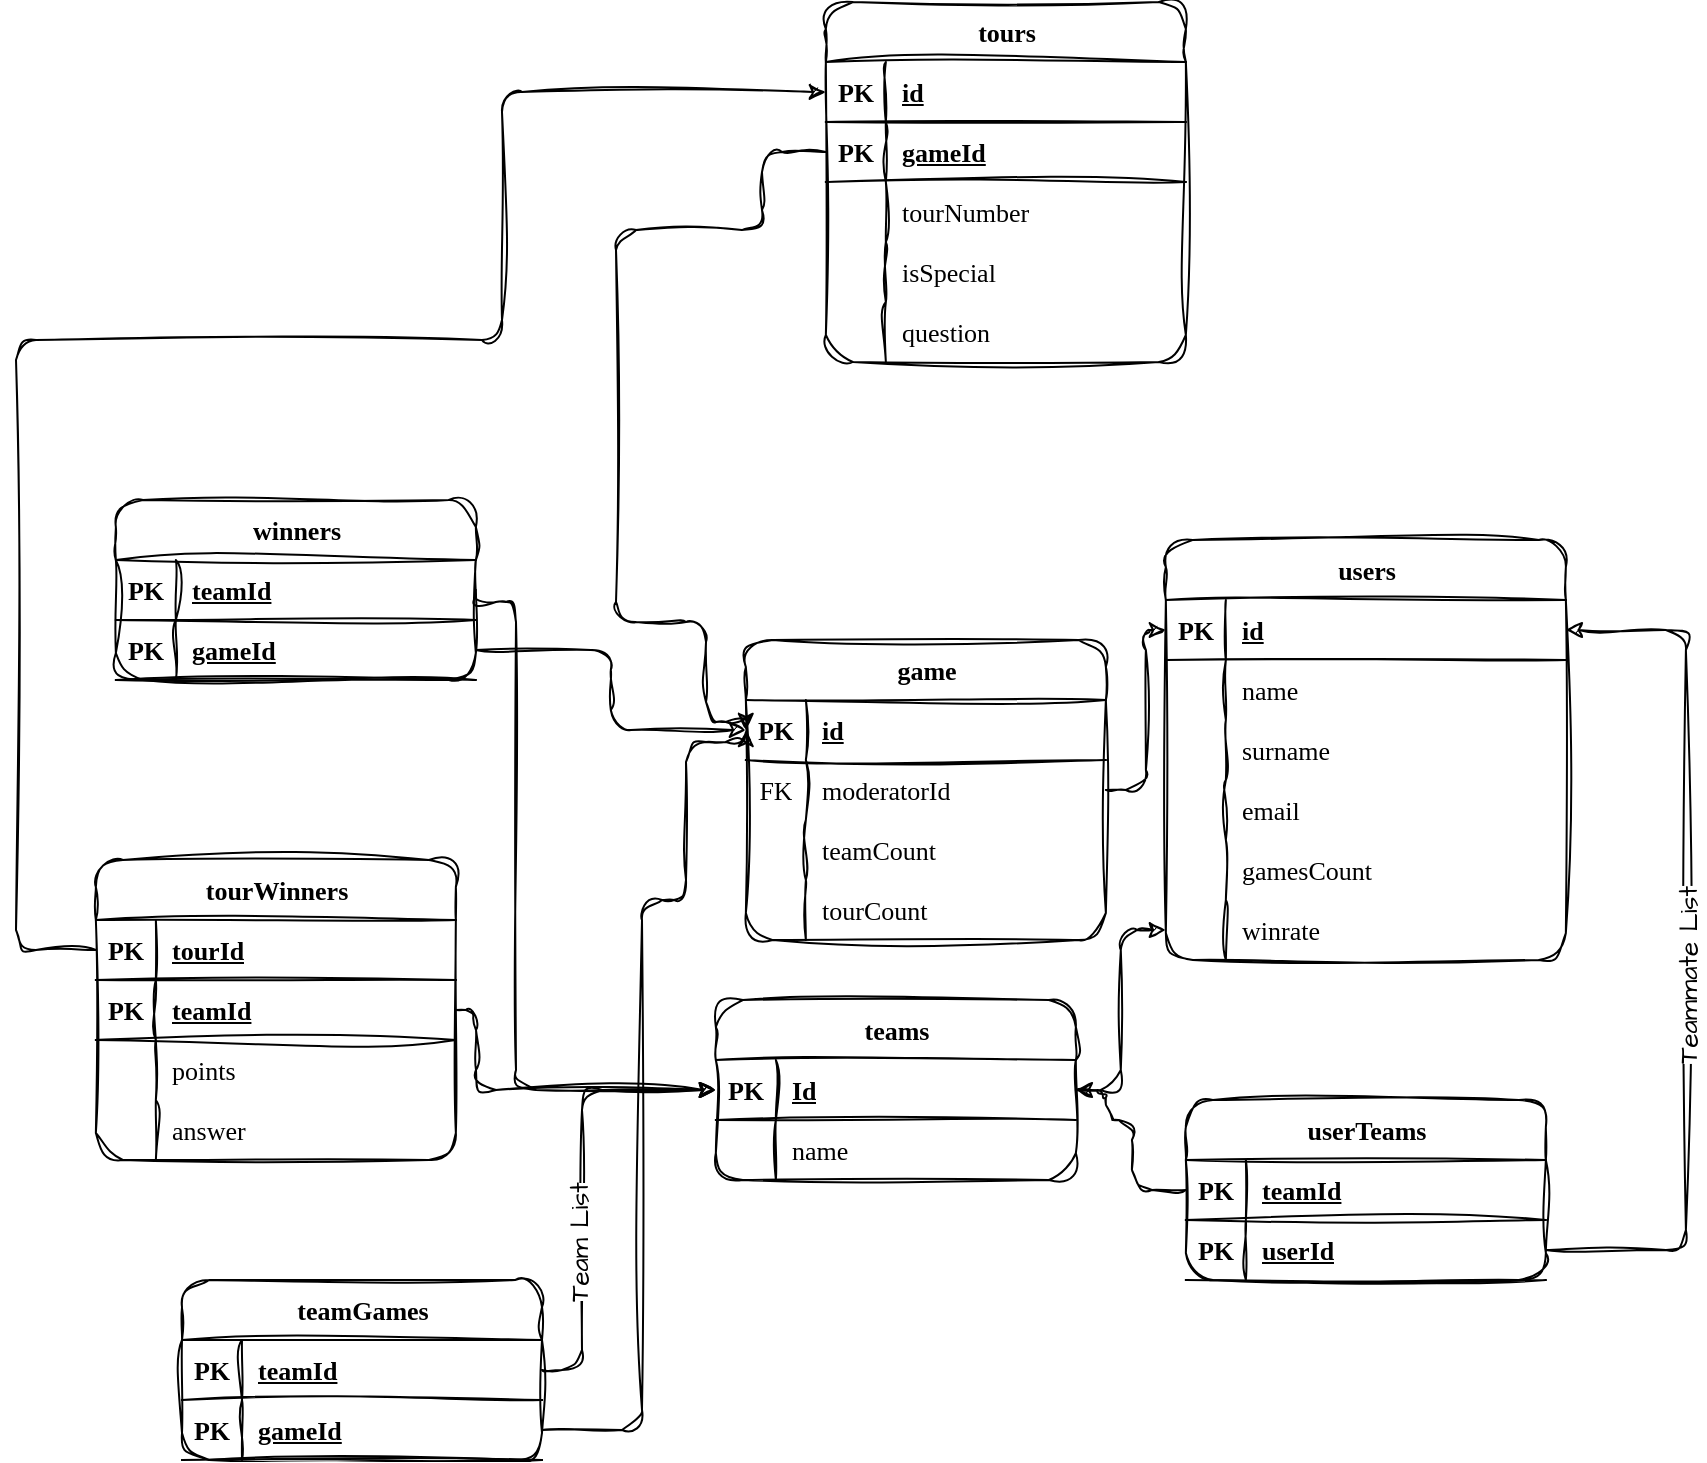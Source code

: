 <mxfile version="24.7.17" pages="2">
  <diagram name="Схема данных" id="edf60f1a-56cd-e834-aa8a-f176f3a09ee4">
    <mxGraphModel dx="1420" dy="840" grid="1" gridSize="10" guides="1" tooltips="1" connect="1" arrows="1" fold="1" page="1" pageScale="1" pageWidth="1169" pageHeight="827" background="none" math="0" shadow="0">
      <root>
        <mxCell id="0" />
        <mxCell id="1" parent="0" />
        <mxCell id="CkwOvy4Y8bdaGsf6uyHz-31" value="" style="edgeStyle=orthogonalEdgeStyle;rounded=1;orthogonalLoop=1;jettySize=auto;html=1;exitX=1;exitY=0.5;exitDx=0;exitDy=0;entryX=0;entryY=0.5;entryDx=0;entryDy=0;sketch=1;curveFitting=1;jiggle=2;fontFamily=Lucida Console;labelBorderColor=none;textShadow=0;fontSize=13;" parent="1" source="CkwOvy4Y8bdaGsf6uyHz-6" target="CkwOvy4Y8bdaGsf6uyHz-19" edge="1">
          <mxGeometry relative="1" as="geometry">
            <Array as="points">
              <mxPoint x="731.93" y="454" />
              <mxPoint x="731.93" y="374" />
            </Array>
          </mxGeometry>
        </mxCell>
        <mxCell id="CkwOvy4Y8bdaGsf6uyHz-81" value="" style="edgeStyle=orthogonalEdgeStyle;rounded=1;orthogonalLoop=1;jettySize=auto;html=1;exitX=0;exitY=0.5;exitDx=0;exitDy=0;entryX=0;entryY=0.5;entryDx=0;entryDy=0;startArrow=classic;startFill=1;endArrow=none;endFill=0;sketch=1;curveFitting=1;jiggle=2;fontFamily=Lucida Console;labelBorderColor=none;textShadow=0;fontSize=13;" parent="1" source="CkwOvy4Y8bdaGsf6uyHz-3" target="CkwOvy4Y8bdaGsf6uyHz-69" edge="1">
          <mxGeometry relative="1" as="geometry">
            <Array as="points">
              <mxPoint x="532" y="420" />
              <mxPoint x="512" y="420" />
              <mxPoint x="512" y="370" />
              <mxPoint x="467" y="370" />
              <mxPoint x="467" y="174" />
              <mxPoint x="540" y="174" />
              <mxPoint x="540" y="135" />
            </Array>
          </mxGeometry>
        </mxCell>
        <mxCell id="CkwOvy4Y8bdaGsf6uyHz-2" value="game" style="shape=table;startSize=30;container=1;collapsible=1;childLayout=tableLayout;fixedRows=1;rowLines=0;fontStyle=1;align=center;resizeLast=1;html=1;sketch=1;curveFitting=1;jiggle=2;rounded=1;fontFamily=Lucida Console;labelBorderColor=none;textShadow=0;fontSize=13;" parent="1" vertex="1">
          <mxGeometry x="531.93" y="379" width="180" height="150" as="geometry">
            <mxRectangle x="80" y="90" width="70" height="30" as="alternateBounds" />
          </mxGeometry>
        </mxCell>
        <mxCell id="CkwOvy4Y8bdaGsf6uyHz-3" value="" style="shape=tableRow;horizontal=0;startSize=0;swimlaneHead=0;swimlaneBody=0;fillColor=none;collapsible=0;dropTarget=0;points=[[0,0.5],[1,0.5]];portConstraint=eastwest;top=0;left=0;right=0;bottom=1;sketch=1;curveFitting=1;jiggle=2;rounded=1;fontFamily=Lucida Console;labelBorderColor=none;textShadow=0;fontSize=13;" parent="CkwOvy4Y8bdaGsf6uyHz-2" vertex="1">
          <mxGeometry y="30" width="180" height="30" as="geometry" />
        </mxCell>
        <mxCell id="CkwOvy4Y8bdaGsf6uyHz-4" value="PK" style="shape=partialRectangle;connectable=0;fillColor=none;top=0;left=0;bottom=0;right=0;fontStyle=1;overflow=hidden;whiteSpace=wrap;html=1;sketch=1;curveFitting=1;jiggle=2;rounded=1;fontFamily=Lucida Console;labelBorderColor=none;textShadow=0;fontSize=13;" parent="CkwOvy4Y8bdaGsf6uyHz-3" vertex="1">
          <mxGeometry width="30" height="30" as="geometry">
            <mxRectangle width="30" height="30" as="alternateBounds" />
          </mxGeometry>
        </mxCell>
        <mxCell id="CkwOvy4Y8bdaGsf6uyHz-5" value="id" style="shape=partialRectangle;connectable=0;fillColor=none;top=0;left=0;bottom=0;right=0;align=left;spacingLeft=6;fontStyle=5;overflow=hidden;whiteSpace=wrap;html=1;sketch=1;curveFitting=1;jiggle=2;rounded=1;fontFamily=Lucida Console;labelBorderColor=none;textShadow=0;fontSize=13;" parent="CkwOvy4Y8bdaGsf6uyHz-3" vertex="1">
          <mxGeometry x="30" width="150" height="30" as="geometry">
            <mxRectangle width="150" height="30" as="alternateBounds" />
          </mxGeometry>
        </mxCell>
        <mxCell id="CkwOvy4Y8bdaGsf6uyHz-6" value="" style="shape=tableRow;horizontal=0;startSize=0;swimlaneHead=0;swimlaneBody=0;fillColor=none;collapsible=0;dropTarget=0;points=[[0,0.5],[1,0.5]];portConstraint=eastwest;top=0;left=0;right=0;bottom=0;sketch=1;curveFitting=1;jiggle=2;rounded=1;fontFamily=Lucida Console;labelBorderColor=none;textShadow=0;fontSize=13;" parent="CkwOvy4Y8bdaGsf6uyHz-2" vertex="1">
          <mxGeometry y="60" width="180" height="30" as="geometry" />
        </mxCell>
        <mxCell id="CkwOvy4Y8bdaGsf6uyHz-7" value="FK" style="shape=partialRectangle;connectable=0;fillColor=none;top=0;left=0;bottom=0;right=0;editable=1;overflow=hidden;whiteSpace=wrap;html=1;sketch=1;curveFitting=1;jiggle=2;rounded=1;fontFamily=Lucida Console;labelBorderColor=none;textShadow=0;fontSize=13;" parent="CkwOvy4Y8bdaGsf6uyHz-6" vertex="1">
          <mxGeometry width="30" height="30" as="geometry">
            <mxRectangle width="30" height="30" as="alternateBounds" />
          </mxGeometry>
        </mxCell>
        <mxCell id="CkwOvy4Y8bdaGsf6uyHz-8" value="moderatorId" style="shape=partialRectangle;connectable=0;fillColor=none;top=0;left=0;bottom=0;right=0;align=left;spacingLeft=6;overflow=hidden;whiteSpace=wrap;html=1;sketch=1;curveFitting=1;jiggle=2;rounded=1;fontFamily=Lucida Console;labelBorderColor=none;textShadow=0;fontSize=13;" parent="CkwOvy4Y8bdaGsf6uyHz-6" vertex="1">
          <mxGeometry x="30" width="150" height="30" as="geometry">
            <mxRectangle width="150" height="30" as="alternateBounds" />
          </mxGeometry>
        </mxCell>
        <mxCell id="CkwOvy4Y8bdaGsf6uyHz-221" value="" style="shape=tableRow;horizontal=0;startSize=0;swimlaneHead=0;swimlaneBody=0;fillColor=none;collapsible=0;dropTarget=0;points=[[0,0.5],[1,0.5]];portConstraint=eastwest;top=0;left=0;right=0;bottom=0;sketch=1;curveFitting=1;jiggle=2;rounded=1;fontFamily=Lucida Console;labelBorderColor=none;textShadow=0;fontSize=13;" parent="CkwOvy4Y8bdaGsf6uyHz-2" vertex="1">
          <mxGeometry y="90" width="180" height="30" as="geometry" />
        </mxCell>
        <mxCell id="CkwOvy4Y8bdaGsf6uyHz-222" value="" style="shape=partialRectangle;connectable=0;fillColor=none;top=0;left=0;bottom=0;right=0;editable=1;overflow=hidden;whiteSpace=wrap;html=1;sketch=1;curveFitting=1;jiggle=2;rounded=1;fontFamily=Lucida Console;labelBorderColor=none;textShadow=0;fontSize=13;" parent="CkwOvy4Y8bdaGsf6uyHz-221" vertex="1">
          <mxGeometry width="30" height="30" as="geometry">
            <mxRectangle width="30" height="30" as="alternateBounds" />
          </mxGeometry>
        </mxCell>
        <mxCell id="CkwOvy4Y8bdaGsf6uyHz-223" value="teamCount" style="shape=partialRectangle;connectable=0;fillColor=none;top=0;left=0;bottom=0;right=0;align=left;spacingLeft=6;overflow=hidden;whiteSpace=wrap;html=1;sketch=1;curveFitting=1;jiggle=2;rounded=1;fontFamily=Lucida Console;labelBorderColor=none;textShadow=0;fontSize=13;" parent="CkwOvy4Y8bdaGsf6uyHz-221" vertex="1">
          <mxGeometry x="30" width="150" height="30" as="geometry">
            <mxRectangle width="150" height="30" as="alternateBounds" />
          </mxGeometry>
        </mxCell>
        <mxCell id="CkwOvy4Y8bdaGsf6uyHz-224" value="" style="shape=tableRow;horizontal=0;startSize=0;swimlaneHead=0;swimlaneBody=0;fillColor=none;collapsible=0;dropTarget=0;points=[[0,0.5],[1,0.5]];portConstraint=eastwest;top=0;left=0;right=0;bottom=0;sketch=1;curveFitting=1;jiggle=2;rounded=1;fontFamily=Lucida Console;labelBorderColor=none;textShadow=0;fontSize=13;" parent="CkwOvy4Y8bdaGsf6uyHz-2" vertex="1">
          <mxGeometry y="120" width="180" height="30" as="geometry" />
        </mxCell>
        <mxCell id="CkwOvy4Y8bdaGsf6uyHz-225" value="" style="shape=partialRectangle;connectable=0;fillColor=none;top=0;left=0;bottom=0;right=0;editable=1;overflow=hidden;whiteSpace=wrap;html=1;sketch=1;curveFitting=1;jiggle=2;rounded=1;fontFamily=Lucida Console;labelBorderColor=none;textShadow=0;fontSize=13;" parent="CkwOvy4Y8bdaGsf6uyHz-224" vertex="1">
          <mxGeometry width="30" height="30" as="geometry">
            <mxRectangle width="30" height="30" as="alternateBounds" />
          </mxGeometry>
        </mxCell>
        <mxCell id="CkwOvy4Y8bdaGsf6uyHz-226" value="tourCount" style="shape=partialRectangle;connectable=0;fillColor=none;top=0;left=0;bottom=0;right=0;align=left;spacingLeft=6;overflow=hidden;whiteSpace=wrap;html=1;sketch=1;curveFitting=1;jiggle=2;rounded=1;fontFamily=Lucida Console;labelBorderColor=none;textShadow=0;fontSize=13;" parent="CkwOvy4Y8bdaGsf6uyHz-224" vertex="1">
          <mxGeometry x="30" width="150" height="30" as="geometry">
            <mxRectangle width="150" height="30" as="alternateBounds" />
          </mxGeometry>
        </mxCell>
        <mxCell id="CkwOvy4Y8bdaGsf6uyHz-18" value="users" style="shape=table;startSize=30;container=1;collapsible=1;childLayout=tableLayout;fixedRows=1;rowLines=0;fontStyle=1;align=center;resizeLast=1;html=1;sketch=1;curveFitting=1;jiggle=2;rounded=1;fontFamily=Lucida Console;labelBorderColor=none;textShadow=0;fontSize=13;" parent="1" vertex="1">
          <mxGeometry x="741.93" y="329" width="200" height="210" as="geometry">
            <mxRectangle x="440" y="90" width="70" height="30" as="alternateBounds" />
          </mxGeometry>
        </mxCell>
        <mxCell id="CkwOvy4Y8bdaGsf6uyHz-19" value="" style="shape=tableRow;horizontal=0;startSize=0;swimlaneHead=0;swimlaneBody=0;fillColor=none;collapsible=0;dropTarget=0;points=[[0,0.5],[1,0.5]];portConstraint=eastwest;top=0;left=0;right=0;bottom=1;sketch=1;curveFitting=1;jiggle=2;rounded=1;fontFamily=Lucida Console;labelBorderColor=none;textShadow=0;fontSize=13;" parent="CkwOvy4Y8bdaGsf6uyHz-18" vertex="1">
          <mxGeometry y="30" width="200" height="30" as="geometry" />
        </mxCell>
        <mxCell id="CkwOvy4Y8bdaGsf6uyHz-20" value="PK" style="shape=partialRectangle;connectable=0;fillColor=none;top=0;left=0;bottom=0;right=0;fontStyle=1;overflow=hidden;whiteSpace=wrap;html=1;sketch=1;curveFitting=1;jiggle=2;rounded=1;fontFamily=Lucida Console;labelBorderColor=none;textShadow=0;fontSize=13;" parent="CkwOvy4Y8bdaGsf6uyHz-19" vertex="1">
          <mxGeometry width="30" height="30" as="geometry">
            <mxRectangle width="30" height="30" as="alternateBounds" />
          </mxGeometry>
        </mxCell>
        <mxCell id="CkwOvy4Y8bdaGsf6uyHz-21" value="id" style="shape=partialRectangle;connectable=0;fillColor=none;top=0;left=0;bottom=0;right=0;align=left;spacingLeft=6;fontStyle=5;overflow=hidden;whiteSpace=wrap;html=1;sketch=1;curveFitting=1;jiggle=2;rounded=1;fontFamily=Lucida Console;labelBorderColor=none;textShadow=0;fontSize=13;" parent="CkwOvy4Y8bdaGsf6uyHz-19" vertex="1">
          <mxGeometry x="30" width="170" height="30" as="geometry">
            <mxRectangle width="170" height="30" as="alternateBounds" />
          </mxGeometry>
        </mxCell>
        <mxCell id="CkwOvy4Y8bdaGsf6uyHz-25" value="" style="shape=tableRow;horizontal=0;startSize=0;swimlaneHead=0;swimlaneBody=0;fillColor=none;collapsible=0;dropTarget=0;points=[[0,0.5],[1,0.5]];portConstraint=eastwest;top=0;left=0;right=0;bottom=0;sketch=1;curveFitting=1;jiggle=2;rounded=1;fontFamily=Lucida Console;labelBorderColor=none;textShadow=0;fontSize=13;" parent="CkwOvy4Y8bdaGsf6uyHz-18" vertex="1">
          <mxGeometry y="60" width="200" height="30" as="geometry" />
        </mxCell>
        <mxCell id="CkwOvy4Y8bdaGsf6uyHz-26" value="" style="shape=partialRectangle;connectable=0;fillColor=none;top=0;left=0;bottom=0;right=0;editable=1;overflow=hidden;whiteSpace=wrap;html=1;sketch=1;curveFitting=1;jiggle=2;rounded=1;fontFamily=Lucida Console;labelBorderColor=none;textShadow=0;fontSize=13;" parent="CkwOvy4Y8bdaGsf6uyHz-25" vertex="1">
          <mxGeometry width="30" height="30" as="geometry">
            <mxRectangle width="30" height="30" as="alternateBounds" />
          </mxGeometry>
        </mxCell>
        <mxCell id="CkwOvy4Y8bdaGsf6uyHz-27" value="name" style="shape=partialRectangle;connectable=0;fillColor=none;top=0;left=0;bottom=0;right=0;align=left;spacingLeft=6;overflow=hidden;whiteSpace=wrap;html=1;sketch=1;curveFitting=1;jiggle=2;rounded=1;fontFamily=Lucida Console;labelBorderColor=none;textShadow=0;fontSize=13;" parent="CkwOvy4Y8bdaGsf6uyHz-25" vertex="1">
          <mxGeometry x="30" width="170" height="30" as="geometry">
            <mxRectangle width="170" height="30" as="alternateBounds" />
          </mxGeometry>
        </mxCell>
        <mxCell id="CkwOvy4Y8bdaGsf6uyHz-191" value="" style="shape=tableRow;horizontal=0;startSize=0;swimlaneHead=0;swimlaneBody=0;fillColor=none;collapsible=0;dropTarget=0;points=[[0,0.5],[1,0.5]];portConstraint=eastwest;top=0;left=0;right=0;bottom=0;sketch=1;curveFitting=1;jiggle=2;rounded=1;fontFamily=Lucida Console;labelBorderColor=none;textShadow=0;fontSize=13;" parent="CkwOvy4Y8bdaGsf6uyHz-18" vertex="1">
          <mxGeometry y="90" width="200" height="30" as="geometry" />
        </mxCell>
        <mxCell id="CkwOvy4Y8bdaGsf6uyHz-192" value="" style="shape=partialRectangle;connectable=0;fillColor=none;top=0;left=0;bottom=0;right=0;editable=1;overflow=hidden;whiteSpace=wrap;html=1;sketch=1;curveFitting=1;jiggle=2;rounded=1;fontFamily=Lucida Console;labelBorderColor=none;textShadow=0;fontSize=13;" parent="CkwOvy4Y8bdaGsf6uyHz-191" vertex="1">
          <mxGeometry width="30" height="30" as="geometry">
            <mxRectangle width="30" height="30" as="alternateBounds" />
          </mxGeometry>
        </mxCell>
        <mxCell id="CkwOvy4Y8bdaGsf6uyHz-193" value="surname" style="shape=partialRectangle;connectable=1;fillColor=none;top=0;left=0;bottom=0;right=0;align=left;spacingLeft=6;overflow=hidden;whiteSpace=wrap;html=1;sketch=1;curveFitting=1;jiggle=2;rounded=1;fontFamily=Lucida Console;labelBorderColor=none;textShadow=0;fontSize=13;movable=1;resizable=1;rotatable=1;deletable=1;editable=1;locked=0;" parent="CkwOvy4Y8bdaGsf6uyHz-191" vertex="1">
          <mxGeometry x="30" width="170" height="30" as="geometry">
            <mxRectangle width="170" height="30" as="alternateBounds" />
          </mxGeometry>
        </mxCell>
        <mxCell id="CkwOvy4Y8bdaGsf6uyHz-28" value="" style="shape=tableRow;horizontal=0;startSize=0;swimlaneHead=0;swimlaneBody=0;fillColor=none;collapsible=0;dropTarget=0;points=[[0,0.5],[1,0.5]];portConstraint=eastwest;top=0;left=0;right=0;bottom=0;sketch=1;curveFitting=1;jiggle=2;rounded=1;fontFamily=Lucida Console;labelBorderColor=none;textShadow=0;fontSize=13;" parent="CkwOvy4Y8bdaGsf6uyHz-18" vertex="1">
          <mxGeometry y="120" width="200" height="30" as="geometry" />
        </mxCell>
        <mxCell id="CkwOvy4Y8bdaGsf6uyHz-29" value="" style="shape=partialRectangle;connectable=0;fillColor=none;top=0;left=0;bottom=0;right=0;editable=1;overflow=hidden;whiteSpace=wrap;html=1;sketch=1;curveFitting=1;jiggle=2;rounded=1;fontFamily=Lucida Console;labelBorderColor=none;textShadow=0;fontSize=13;" parent="CkwOvy4Y8bdaGsf6uyHz-28" vertex="1">
          <mxGeometry width="30" height="30" as="geometry">
            <mxRectangle width="30" height="30" as="alternateBounds" />
          </mxGeometry>
        </mxCell>
        <mxCell id="CkwOvy4Y8bdaGsf6uyHz-30" value="email&amp;nbsp;" style="shape=partialRectangle;connectable=0;fillColor=none;top=0;left=0;bottom=0;right=0;align=left;spacingLeft=6;overflow=hidden;whiteSpace=wrap;html=1;sketch=1;curveFitting=1;jiggle=2;rounded=1;fontFamily=Lucida Console;labelBorderColor=none;textShadow=0;fontSize=13;" parent="CkwOvy4Y8bdaGsf6uyHz-28" vertex="1">
          <mxGeometry x="30" width="170" height="30" as="geometry">
            <mxRectangle width="170" height="30" as="alternateBounds" />
          </mxGeometry>
        </mxCell>
        <mxCell id="CkwOvy4Y8bdaGsf6uyHz-33" value="" style="shape=tableRow;horizontal=0;startSize=0;swimlaneHead=0;swimlaneBody=0;fillColor=none;collapsible=0;dropTarget=0;points=[[0,0.5],[1,0.5]];portConstraint=eastwest;top=0;left=0;right=0;bottom=0;sketch=1;curveFitting=1;jiggle=2;rounded=1;fontFamily=Lucida Console;labelBorderColor=none;textShadow=0;fontSize=13;" parent="CkwOvy4Y8bdaGsf6uyHz-18" vertex="1">
          <mxGeometry y="150" width="200" height="30" as="geometry" />
        </mxCell>
        <mxCell id="CkwOvy4Y8bdaGsf6uyHz-34" value="" style="shape=partialRectangle;connectable=0;fillColor=none;top=0;left=0;bottom=0;right=0;editable=1;overflow=hidden;whiteSpace=wrap;html=1;sketch=1;curveFitting=1;jiggle=2;rounded=1;fontFamily=Lucida Console;labelBorderColor=none;textShadow=0;fontSize=13;" parent="CkwOvy4Y8bdaGsf6uyHz-33" vertex="1">
          <mxGeometry width="30" height="30" as="geometry">
            <mxRectangle width="30" height="30" as="alternateBounds" />
          </mxGeometry>
        </mxCell>
        <mxCell id="CkwOvy4Y8bdaGsf6uyHz-35" value="gamesCount" style="shape=partialRectangle;connectable=0;fillColor=none;top=0;left=0;bottom=0;right=0;align=left;spacingLeft=6;overflow=hidden;whiteSpace=wrap;html=1;sketch=1;curveFitting=1;jiggle=2;rounded=1;fontFamily=Lucida Console;labelBorderColor=none;textShadow=0;fontSize=13;" parent="CkwOvy4Y8bdaGsf6uyHz-33" vertex="1">
          <mxGeometry x="30" width="170" height="30" as="geometry">
            <mxRectangle width="170" height="30" as="alternateBounds" />
          </mxGeometry>
        </mxCell>
        <mxCell id="CkwOvy4Y8bdaGsf6uyHz-103" value="" style="shape=tableRow;horizontal=0;startSize=0;swimlaneHead=0;swimlaneBody=0;fillColor=none;collapsible=0;dropTarget=0;points=[[0,0.5],[1,0.5]];portConstraint=eastwest;top=0;left=0;right=0;bottom=0;sketch=1;curveFitting=1;jiggle=2;rounded=1;fontFamily=Lucida Console;labelBorderColor=none;textShadow=0;fontSize=13;" parent="CkwOvy4Y8bdaGsf6uyHz-18" vertex="1">
          <mxGeometry y="180" width="200" height="30" as="geometry" />
        </mxCell>
        <mxCell id="CkwOvy4Y8bdaGsf6uyHz-104" value="" style="shape=partialRectangle;connectable=0;fillColor=none;top=0;left=0;bottom=0;right=0;editable=1;overflow=hidden;whiteSpace=wrap;html=1;sketch=1;curveFitting=1;jiggle=2;rounded=1;fontFamily=Lucida Console;labelBorderColor=none;textShadow=0;fontSize=13;" parent="CkwOvy4Y8bdaGsf6uyHz-103" vertex="1">
          <mxGeometry width="30" height="30" as="geometry">
            <mxRectangle width="30" height="30" as="alternateBounds" />
          </mxGeometry>
        </mxCell>
        <mxCell id="CkwOvy4Y8bdaGsf6uyHz-105" value="winrate" style="shape=partialRectangle;connectable=0;fillColor=none;top=0;left=0;bottom=0;right=0;align=left;spacingLeft=6;overflow=hidden;whiteSpace=wrap;html=1;sketch=1;curveFitting=1;jiggle=2;rounded=1;fontFamily=Lucida Console;labelBorderColor=none;textShadow=0;fontSize=13;" parent="CkwOvy4Y8bdaGsf6uyHz-103" vertex="1">
          <mxGeometry x="30" width="170" height="30" as="geometry">
            <mxRectangle width="170" height="30" as="alternateBounds" />
          </mxGeometry>
        </mxCell>
        <mxCell id="CkwOvy4Y8bdaGsf6uyHz-68" value="tours" style="shape=table;startSize=30;container=1;collapsible=1;childLayout=tableLayout;fixedRows=1;rowLines=0;fontStyle=1;align=center;resizeLast=1;html=1;sketch=1;curveFitting=1;jiggle=2;rounded=1;fontFamily=Lucida Console;labelBorderColor=none;textShadow=0;fontSize=13;" parent="1" vertex="1">
          <mxGeometry x="571.93" y="60" width="180" height="180" as="geometry">
            <mxRectangle x="80" y="90" width="70" height="30" as="alternateBounds" />
          </mxGeometry>
        </mxCell>
        <mxCell id="CkwOvy4Y8bdaGsf6uyHz-82" value="" style="shape=tableRow;horizontal=0;startSize=0;swimlaneHead=0;swimlaneBody=0;fillColor=none;collapsible=0;dropTarget=0;points=[[0,0.5],[1,0.5]];portConstraint=eastwest;top=0;left=0;right=0;bottom=1;sketch=1;curveFitting=1;jiggle=2;rounded=1;fontFamily=Lucida Console;labelBorderColor=none;textShadow=0;fontSize=13;" parent="CkwOvy4Y8bdaGsf6uyHz-68" vertex="1">
          <mxGeometry y="30" width="180" height="30" as="geometry" />
        </mxCell>
        <mxCell id="CkwOvy4Y8bdaGsf6uyHz-83" value="PK" style="shape=partialRectangle;connectable=0;fillColor=none;top=0;left=0;bottom=0;right=0;fontStyle=1;overflow=hidden;whiteSpace=wrap;html=1;sketch=1;curveFitting=1;jiggle=2;rounded=1;fontFamily=Lucida Console;labelBorderColor=none;textShadow=0;fontSize=13;" parent="CkwOvy4Y8bdaGsf6uyHz-82" vertex="1">
          <mxGeometry width="30" height="30" as="geometry">
            <mxRectangle width="30" height="30" as="alternateBounds" />
          </mxGeometry>
        </mxCell>
        <mxCell id="CkwOvy4Y8bdaGsf6uyHz-84" value="id" style="shape=partialRectangle;connectable=0;fillColor=none;top=0;left=0;bottom=0;right=0;align=left;spacingLeft=6;fontStyle=5;overflow=hidden;whiteSpace=wrap;html=1;sketch=1;curveFitting=1;jiggle=2;rounded=1;fontFamily=Lucida Console;labelBorderColor=none;textShadow=0;fontSize=13;" parent="CkwOvy4Y8bdaGsf6uyHz-82" vertex="1">
          <mxGeometry x="30" width="150" height="30" as="geometry">
            <mxRectangle width="150" height="30" as="alternateBounds" />
          </mxGeometry>
        </mxCell>
        <mxCell id="CkwOvy4Y8bdaGsf6uyHz-69" value="" style="shape=tableRow;horizontal=0;startSize=0;swimlaneHead=0;swimlaneBody=0;fillColor=none;collapsible=0;dropTarget=0;points=[[0,0.5],[1,0.5]];portConstraint=eastwest;top=0;left=0;right=0;bottom=1;sketch=1;curveFitting=1;jiggle=2;rounded=1;fontFamily=Lucida Console;labelBorderColor=none;textShadow=0;fontSize=13;" parent="CkwOvy4Y8bdaGsf6uyHz-68" vertex="1">
          <mxGeometry y="60" width="180" height="30" as="geometry" />
        </mxCell>
        <mxCell id="CkwOvy4Y8bdaGsf6uyHz-70" value="PK" style="shape=partialRectangle;connectable=0;fillColor=none;top=0;left=0;bottom=0;right=0;fontStyle=1;overflow=hidden;whiteSpace=wrap;html=1;sketch=1;curveFitting=1;jiggle=2;rounded=1;fontFamily=Lucida Console;labelBorderColor=none;textShadow=0;fontSize=13;" parent="CkwOvy4Y8bdaGsf6uyHz-69" vertex="1">
          <mxGeometry width="30" height="30" as="geometry">
            <mxRectangle width="30" height="30" as="alternateBounds" />
          </mxGeometry>
        </mxCell>
        <mxCell id="CkwOvy4Y8bdaGsf6uyHz-71" value="gameId" style="shape=partialRectangle;connectable=0;fillColor=none;top=0;left=0;bottom=0;right=0;align=left;spacingLeft=6;fontStyle=5;overflow=hidden;whiteSpace=wrap;html=1;sketch=1;curveFitting=1;jiggle=2;rounded=1;fontFamily=Lucida Console;labelBorderColor=none;textShadow=0;fontSize=13;" parent="CkwOvy4Y8bdaGsf6uyHz-69" vertex="1">
          <mxGeometry x="30" width="150" height="30" as="geometry">
            <mxRectangle width="150" height="30" as="alternateBounds" />
          </mxGeometry>
        </mxCell>
        <mxCell id="CkwOvy4Y8bdaGsf6uyHz-72" value="" style="shape=tableRow;horizontal=0;startSize=0;swimlaneHead=0;swimlaneBody=0;fillColor=none;collapsible=0;dropTarget=0;points=[[0,0.5],[1,0.5]];portConstraint=eastwest;top=0;left=0;right=0;bottom=0;sketch=1;curveFitting=1;jiggle=2;rounded=1;fontFamily=Lucida Console;labelBorderColor=none;textShadow=0;fontSize=13;" parent="CkwOvy4Y8bdaGsf6uyHz-68" vertex="1">
          <mxGeometry y="90" width="180" height="30" as="geometry" />
        </mxCell>
        <mxCell id="CkwOvy4Y8bdaGsf6uyHz-73" value="" style="shape=partialRectangle;connectable=0;fillColor=none;top=0;left=0;bottom=0;right=0;editable=1;overflow=hidden;whiteSpace=wrap;html=1;sketch=1;curveFitting=1;jiggle=2;rounded=1;fontFamily=Lucida Console;labelBorderColor=none;textShadow=0;fontSize=13;" parent="CkwOvy4Y8bdaGsf6uyHz-72" vertex="1">
          <mxGeometry width="30" height="30" as="geometry">
            <mxRectangle width="30" height="30" as="alternateBounds" />
          </mxGeometry>
        </mxCell>
        <mxCell id="CkwOvy4Y8bdaGsf6uyHz-74" value="tourNumber" style="shape=partialRectangle;connectable=0;fillColor=none;top=0;left=0;bottom=0;right=0;align=left;spacingLeft=6;overflow=hidden;whiteSpace=wrap;html=1;sketch=1;curveFitting=1;jiggle=2;rounded=1;fontFamily=Lucida Console;labelBorderColor=none;textShadow=0;fontSize=13;" parent="CkwOvy4Y8bdaGsf6uyHz-72" vertex="1">
          <mxGeometry x="30" width="150" height="30" as="geometry">
            <mxRectangle width="150" height="30" as="alternateBounds" />
          </mxGeometry>
        </mxCell>
        <mxCell id="CkwOvy4Y8bdaGsf6uyHz-110" value="" style="shape=tableRow;horizontal=0;startSize=0;swimlaneHead=0;swimlaneBody=0;fillColor=none;collapsible=0;dropTarget=0;points=[[0,0.5],[1,0.5]];portConstraint=eastwest;top=0;left=0;right=0;bottom=0;sketch=1;curveFitting=1;jiggle=2;rounded=1;fontFamily=Lucida Console;labelBorderColor=none;textShadow=0;fontSize=13;" parent="CkwOvy4Y8bdaGsf6uyHz-68" vertex="1">
          <mxGeometry y="120" width="180" height="30" as="geometry" />
        </mxCell>
        <mxCell id="CkwOvy4Y8bdaGsf6uyHz-111" value="" style="shape=partialRectangle;connectable=0;fillColor=none;top=0;left=0;bottom=0;right=0;editable=1;overflow=hidden;whiteSpace=wrap;html=1;sketch=1;curveFitting=1;jiggle=2;rounded=1;fontFamily=Lucida Console;labelBorderColor=none;textShadow=0;fontSize=13;" parent="CkwOvy4Y8bdaGsf6uyHz-110" vertex="1">
          <mxGeometry width="30" height="30" as="geometry">
            <mxRectangle width="30" height="30" as="alternateBounds" />
          </mxGeometry>
        </mxCell>
        <mxCell id="CkwOvy4Y8bdaGsf6uyHz-112" value="isSpecial" style="shape=partialRectangle;connectable=0;fillColor=none;top=0;left=0;bottom=0;right=0;align=left;spacingLeft=6;overflow=hidden;whiteSpace=wrap;html=1;sketch=1;curveFitting=1;jiggle=2;rounded=1;fontFamily=Lucida Console;labelBorderColor=none;textShadow=0;fontSize=13;" parent="CkwOvy4Y8bdaGsf6uyHz-110" vertex="1">
          <mxGeometry x="30" width="150" height="30" as="geometry">
            <mxRectangle width="150" height="30" as="alternateBounds" />
          </mxGeometry>
        </mxCell>
        <mxCell id="CkwOvy4Y8bdaGsf6uyHz-116" value="" style="shape=tableRow;horizontal=0;startSize=0;swimlaneHead=0;swimlaneBody=0;fillColor=none;collapsible=0;dropTarget=0;points=[[0,0.5],[1,0.5]];portConstraint=eastwest;top=0;left=0;right=0;bottom=0;sketch=1;curveFitting=1;jiggle=2;rounded=1;fontFamily=Lucida Console;labelBorderColor=none;textShadow=0;fontSize=13;" parent="CkwOvy4Y8bdaGsf6uyHz-68" vertex="1">
          <mxGeometry y="150" width="180" height="30" as="geometry" />
        </mxCell>
        <mxCell id="CkwOvy4Y8bdaGsf6uyHz-117" value="" style="shape=partialRectangle;connectable=0;fillColor=none;top=0;left=0;bottom=0;right=0;editable=1;overflow=hidden;whiteSpace=wrap;html=1;sketch=1;curveFitting=1;jiggle=2;rounded=1;fontFamily=Lucida Console;labelBorderColor=none;textShadow=0;fontSize=13;" parent="CkwOvy4Y8bdaGsf6uyHz-116" vertex="1">
          <mxGeometry width="30" height="30" as="geometry">
            <mxRectangle width="30" height="30" as="alternateBounds" />
          </mxGeometry>
        </mxCell>
        <mxCell id="CkwOvy4Y8bdaGsf6uyHz-118" value="question" style="shape=partialRectangle;connectable=0;fillColor=none;top=0;left=0;bottom=0;right=0;align=left;spacingLeft=6;overflow=hidden;whiteSpace=wrap;html=1;sketch=1;curveFitting=1;jiggle=2;rounded=1;fontFamily=Lucida Console;labelBorderColor=none;textShadow=0;fontSize=13;" parent="CkwOvy4Y8bdaGsf6uyHz-116" vertex="1">
          <mxGeometry x="30" width="150" height="30" as="geometry">
            <mxRectangle width="150" height="30" as="alternateBounds" />
          </mxGeometry>
        </mxCell>
        <mxCell id="CkwOvy4Y8bdaGsf6uyHz-86" value="teams" style="shape=table;startSize=30;container=1;collapsible=1;childLayout=tableLayout;fixedRows=1;rowLines=0;fontStyle=1;align=center;resizeLast=1;html=1;sketch=1;curveFitting=1;jiggle=2;rounded=1;fontFamily=Lucida Console;labelBorderColor=none;textShadow=0;fontSize=13;" parent="1" vertex="1">
          <mxGeometry x="516.93" y="559" width="180" height="90" as="geometry" />
        </mxCell>
        <mxCell id="CkwOvy4Y8bdaGsf6uyHz-87" value="" style="shape=tableRow;horizontal=0;startSize=0;swimlaneHead=0;swimlaneBody=0;fillColor=none;collapsible=0;dropTarget=0;points=[[0,0.5],[1,0.5]];portConstraint=eastwest;top=0;left=0;right=0;bottom=1;sketch=1;curveFitting=1;jiggle=2;rounded=1;fontFamily=Lucida Console;labelBorderColor=none;textShadow=0;fontSize=13;" parent="CkwOvy4Y8bdaGsf6uyHz-86" vertex="1">
          <mxGeometry y="30" width="180" height="30" as="geometry" />
        </mxCell>
        <mxCell id="CkwOvy4Y8bdaGsf6uyHz-88" value="PK" style="shape=partialRectangle;connectable=0;fillColor=none;top=0;left=0;bottom=0;right=0;fontStyle=1;overflow=hidden;whiteSpace=wrap;html=1;sketch=1;curveFitting=1;jiggle=2;rounded=1;fontFamily=Lucida Console;labelBorderColor=none;textShadow=0;fontSize=13;" parent="CkwOvy4Y8bdaGsf6uyHz-87" vertex="1">
          <mxGeometry width="30" height="30" as="geometry">
            <mxRectangle width="30" height="30" as="alternateBounds" />
          </mxGeometry>
        </mxCell>
        <mxCell id="CkwOvy4Y8bdaGsf6uyHz-89" value="Id" style="shape=partialRectangle;connectable=0;fillColor=none;top=0;left=0;bottom=0;right=0;align=left;spacingLeft=6;fontStyle=5;overflow=hidden;whiteSpace=wrap;html=1;sketch=1;curveFitting=1;jiggle=2;rounded=1;fontFamily=Lucida Console;labelBorderColor=none;textShadow=0;fontSize=13;" parent="CkwOvy4Y8bdaGsf6uyHz-87" vertex="1">
          <mxGeometry x="30" width="150" height="30" as="geometry">
            <mxRectangle width="150" height="30" as="alternateBounds" />
          </mxGeometry>
        </mxCell>
        <mxCell id="CkwOvy4Y8bdaGsf6uyHz-90" value="" style="shape=tableRow;horizontal=0;startSize=0;swimlaneHead=0;swimlaneBody=0;fillColor=none;collapsible=0;dropTarget=0;points=[[0,0.5],[1,0.5]];portConstraint=eastwest;top=0;left=0;right=0;bottom=0;sketch=1;curveFitting=1;jiggle=2;rounded=1;fontFamily=Lucida Console;labelBorderColor=none;textShadow=0;fontSize=13;" parent="CkwOvy4Y8bdaGsf6uyHz-86" vertex="1">
          <mxGeometry y="60" width="180" height="30" as="geometry" />
        </mxCell>
        <mxCell id="CkwOvy4Y8bdaGsf6uyHz-91" value="" style="shape=partialRectangle;connectable=0;fillColor=none;top=0;left=0;bottom=0;right=0;editable=1;overflow=hidden;whiteSpace=wrap;html=1;sketch=1;curveFitting=1;jiggle=2;rounded=1;fontFamily=Lucida Console;labelBorderColor=none;textShadow=0;fontSize=13;" parent="CkwOvy4Y8bdaGsf6uyHz-90" vertex="1">
          <mxGeometry width="30" height="30" as="geometry">
            <mxRectangle width="30" height="30" as="alternateBounds" />
          </mxGeometry>
        </mxCell>
        <mxCell id="CkwOvy4Y8bdaGsf6uyHz-92" value="name" style="shape=partialRectangle;connectable=0;fillColor=none;top=0;left=0;bottom=0;right=0;align=left;spacingLeft=6;overflow=hidden;whiteSpace=wrap;html=1;sketch=1;curveFitting=1;jiggle=2;rounded=1;fontFamily=Lucida Console;labelBorderColor=none;textShadow=0;fontSize=13;" parent="CkwOvy4Y8bdaGsf6uyHz-90" vertex="1">
          <mxGeometry x="30" width="150" height="30" as="geometry">
            <mxRectangle width="150" height="30" as="alternateBounds" />
          </mxGeometry>
        </mxCell>
        <mxCell id="CkwOvy4Y8bdaGsf6uyHz-102" style="edgeStyle=orthogonalEdgeStyle;rounded=1;orthogonalLoop=1;jettySize=auto;html=1;exitX=1;exitY=0.5;exitDx=0;exitDy=0;entryX=0;entryY=0.5;entryDx=0;entryDy=0;sketch=1;curveFitting=1;jiggle=2;fontFamily=Lucida Console;labelBorderColor=none;textShadow=0;fontSize=13;" parent="1" source="CkwOvy4Y8bdaGsf6uyHz-231" target="CkwOvy4Y8bdaGsf6uyHz-3" edge="1">
          <mxGeometry relative="1" as="geometry">
            <Array as="points">
              <mxPoint x="480" y="774" />
              <mxPoint x="480" y="509" />
              <mxPoint x="502" y="509" />
              <mxPoint x="502" y="430" />
              <mxPoint x="532" y="430" />
            </Array>
          </mxGeometry>
        </mxCell>
        <mxCell id="CkwOvy4Y8bdaGsf6uyHz-113" style="edgeStyle=orthogonalEdgeStyle;rounded=1;orthogonalLoop=1;jettySize=auto;html=1;exitX=1;exitY=0.5;exitDx=0;exitDy=0;entryX=0;entryY=0.5;entryDx=0;entryDy=0;sketch=1;curveFitting=1;jiggle=2;fontFamily=Lucida Console;labelBorderColor=none;textShadow=0;fontSize=13;" parent="1" source="CkwOvy4Y8bdaGsf6uyHz-87" target="CkwOvy4Y8bdaGsf6uyHz-103" edge="1">
          <mxGeometry relative="1" as="geometry" />
        </mxCell>
        <mxCell id="CkwOvy4Y8bdaGsf6uyHz-133" value="winners" style="shape=table;startSize=30;container=1;collapsible=1;childLayout=tableLayout;fixedRows=1;rowLines=0;fontStyle=1;align=center;resizeLast=1;html=1;sketch=1;curveFitting=1;jiggle=2;rounded=1;fontFamily=Lucida Console;labelBorderColor=none;textShadow=0;fontSize=13;" parent="1" vertex="1">
          <mxGeometry x="216.93" y="309" width="180" height="90" as="geometry">
            <mxRectangle x="80" y="90" width="70" height="30" as="alternateBounds" />
          </mxGeometry>
        </mxCell>
        <mxCell id="CkwOvy4Y8bdaGsf6uyHz-134" value="" style="shape=tableRow;horizontal=0;startSize=0;swimlaneHead=0;swimlaneBody=0;fillColor=none;collapsible=0;dropTarget=0;points=[[0,0.5],[1,0.5]];portConstraint=eastwest;top=0;left=0;right=0;bottom=1;sketch=1;curveFitting=1;jiggle=2;rounded=1;fontFamily=Lucida Console;labelBorderColor=none;textShadow=0;fontSize=13;" parent="CkwOvy4Y8bdaGsf6uyHz-133" vertex="1">
          <mxGeometry y="30" width="180" height="30" as="geometry" />
        </mxCell>
        <mxCell id="CkwOvy4Y8bdaGsf6uyHz-135" value="PK" style="shape=partialRectangle;connectable=0;fillColor=none;top=0;left=0;bottom=0;right=0;fontStyle=1;overflow=hidden;whiteSpace=wrap;html=1;sketch=1;curveFitting=1;jiggle=2;rounded=1;fontFamily=Lucida Console;labelBorderColor=none;textShadow=0;fontSize=13;" parent="CkwOvy4Y8bdaGsf6uyHz-134" vertex="1">
          <mxGeometry width="30" height="30" as="geometry">
            <mxRectangle width="30" height="30" as="alternateBounds" />
          </mxGeometry>
        </mxCell>
        <mxCell id="CkwOvy4Y8bdaGsf6uyHz-136" value="teamId" style="shape=partialRectangle;connectable=0;fillColor=none;top=0;left=0;bottom=0;right=0;align=left;spacingLeft=6;fontStyle=5;overflow=hidden;whiteSpace=wrap;html=1;sketch=1;curveFitting=1;jiggle=2;rounded=1;fontFamily=Lucida Console;labelBorderColor=none;textShadow=0;fontSize=13;" parent="CkwOvy4Y8bdaGsf6uyHz-134" vertex="1">
          <mxGeometry x="30" width="150" height="30" as="geometry">
            <mxRectangle width="150" height="30" as="alternateBounds" />
          </mxGeometry>
        </mxCell>
        <mxCell id="CkwOvy4Y8bdaGsf6uyHz-137" value="" style="shape=tableRow;horizontal=0;startSize=0;swimlaneHead=0;swimlaneBody=0;fillColor=none;collapsible=0;dropTarget=0;points=[[0,0.5],[1,0.5]];portConstraint=eastwest;top=0;left=0;right=0;bottom=1;sketch=1;curveFitting=1;jiggle=2;rounded=1;fontFamily=Lucida Console;labelBorderColor=none;textShadow=0;fontSize=13;" parent="CkwOvy4Y8bdaGsf6uyHz-133" vertex="1">
          <mxGeometry y="60" width="180" height="30" as="geometry" />
        </mxCell>
        <mxCell id="CkwOvy4Y8bdaGsf6uyHz-138" value="PK" style="shape=partialRectangle;connectable=0;fillColor=none;top=0;left=0;bottom=0;right=0;fontStyle=1;overflow=hidden;whiteSpace=wrap;html=1;sketch=1;curveFitting=1;jiggle=2;rounded=1;fontFamily=Lucida Console;labelBorderColor=none;textShadow=0;fontSize=13;" parent="CkwOvy4Y8bdaGsf6uyHz-137" vertex="1">
          <mxGeometry width="30" height="30" as="geometry">
            <mxRectangle width="30" height="30" as="alternateBounds" />
          </mxGeometry>
        </mxCell>
        <mxCell id="CkwOvy4Y8bdaGsf6uyHz-139" value="gameId" style="shape=partialRectangle;connectable=0;fillColor=none;top=0;left=0;bottom=0;right=0;align=left;spacingLeft=6;fontStyle=5;overflow=hidden;whiteSpace=wrap;html=1;sketch=1;curveFitting=1;jiggle=2;rounded=1;fontFamily=Lucida Console;labelBorderColor=none;textShadow=0;fontSize=13;" parent="CkwOvy4Y8bdaGsf6uyHz-137" vertex="1">
          <mxGeometry x="30" width="150" height="30" as="geometry">
            <mxRectangle width="150" height="30" as="alternateBounds" />
          </mxGeometry>
        </mxCell>
        <mxCell id="CkwOvy4Y8bdaGsf6uyHz-149" style="edgeStyle=orthogonalEdgeStyle;rounded=1;sketch=1;hachureGap=4;jiggle=2;curveFitting=1;orthogonalLoop=1;jettySize=auto;html=1;exitX=1;exitY=0.5;exitDx=0;exitDy=0;fontFamily=Architects Daughter;fontSource=https%3A%2F%2Ffonts.googleapis.com%2Fcss%3Ffamily%3DArchitects%2BDaughter;entryX=0;entryY=0.5;entryDx=0;entryDy=0;" parent="1" source="CkwOvy4Y8bdaGsf6uyHz-134" target="CkwOvy4Y8bdaGsf6uyHz-87" edge="1">
          <mxGeometry relative="1" as="geometry">
            <Array as="points">
              <mxPoint x="397" y="360" />
              <mxPoint x="417" y="360" />
              <mxPoint x="417" y="604" />
            </Array>
          </mxGeometry>
        </mxCell>
        <mxCell id="CkwOvy4Y8bdaGsf6uyHz-150" style="edgeStyle=orthogonalEdgeStyle;rounded=1;sketch=1;hachureGap=4;jiggle=2;curveFitting=1;orthogonalLoop=1;jettySize=auto;html=1;exitX=1;exitY=0.5;exitDx=0;exitDy=0;fontFamily=Architects Daughter;fontSource=https%3A%2F%2Ffonts.googleapis.com%2Fcss%3Ffamily%3DArchitects%2BDaughter;" parent="1" source="CkwOvy4Y8bdaGsf6uyHz-137" target="CkwOvy4Y8bdaGsf6uyHz-3" edge="1">
          <mxGeometry relative="1" as="geometry" />
        </mxCell>
        <mxCell id="CkwOvy4Y8bdaGsf6uyHz-159" value="tourWinners" style="shape=table;startSize=30;container=1;collapsible=1;childLayout=tableLayout;fixedRows=1;rowLines=0;fontStyle=1;align=center;resizeLast=1;html=1;sketch=1;curveFitting=1;jiggle=2;rounded=1;fontFamily=Lucida Console;labelBorderColor=none;textShadow=0;fontSize=13;" parent="1" vertex="1">
          <mxGeometry x="206.93" y="489" width="180" height="150" as="geometry">
            <mxRectangle x="80" y="90" width="70" height="30" as="alternateBounds" />
          </mxGeometry>
        </mxCell>
        <mxCell id="CkwOvy4Y8bdaGsf6uyHz-160" value="" style="shape=tableRow;horizontal=0;startSize=0;swimlaneHead=0;swimlaneBody=0;fillColor=none;collapsible=0;dropTarget=0;points=[[0,0.5],[1,0.5]];portConstraint=eastwest;top=0;left=0;right=0;bottom=1;sketch=1;curveFitting=1;jiggle=2;rounded=1;fontFamily=Lucida Console;labelBorderColor=none;textShadow=0;fontSize=13;" parent="CkwOvy4Y8bdaGsf6uyHz-159" vertex="1">
          <mxGeometry y="30" width="180" height="30" as="geometry" />
        </mxCell>
        <mxCell id="CkwOvy4Y8bdaGsf6uyHz-161" value="PK" style="shape=partialRectangle;connectable=0;fillColor=none;top=0;left=0;bottom=0;right=0;fontStyle=1;overflow=hidden;whiteSpace=wrap;html=1;sketch=1;curveFitting=1;jiggle=2;rounded=1;fontFamily=Lucida Console;labelBorderColor=none;textShadow=0;fontSize=13;" parent="CkwOvy4Y8bdaGsf6uyHz-160" vertex="1">
          <mxGeometry width="30" height="30" as="geometry">
            <mxRectangle width="30" height="30" as="alternateBounds" />
          </mxGeometry>
        </mxCell>
        <mxCell id="CkwOvy4Y8bdaGsf6uyHz-162" value="tourId" style="shape=partialRectangle;connectable=0;fillColor=none;top=0;left=0;bottom=0;right=0;align=left;spacingLeft=6;fontStyle=5;overflow=hidden;whiteSpace=wrap;html=1;sketch=1;curveFitting=1;jiggle=2;rounded=1;fontFamily=Lucida Console;labelBorderColor=none;textShadow=0;fontSize=13;" parent="CkwOvy4Y8bdaGsf6uyHz-160" vertex="1">
          <mxGeometry x="30" width="150" height="30" as="geometry">
            <mxRectangle width="150" height="30" as="alternateBounds" />
          </mxGeometry>
        </mxCell>
        <mxCell id="CkwOvy4Y8bdaGsf6uyHz-163" value="" style="shape=tableRow;horizontal=0;startSize=0;swimlaneHead=0;swimlaneBody=0;fillColor=none;collapsible=0;dropTarget=0;points=[[0,0.5],[1,0.5]];portConstraint=eastwest;top=0;left=0;right=0;bottom=1;sketch=1;curveFitting=1;jiggle=2;rounded=1;fontFamily=Lucida Console;labelBorderColor=none;textShadow=0;fontSize=13;" parent="CkwOvy4Y8bdaGsf6uyHz-159" vertex="1">
          <mxGeometry y="60" width="180" height="30" as="geometry" />
        </mxCell>
        <mxCell id="CkwOvy4Y8bdaGsf6uyHz-164" value="PK" style="shape=partialRectangle;connectable=0;fillColor=none;top=0;left=0;bottom=0;right=0;fontStyle=1;overflow=hidden;whiteSpace=wrap;html=1;sketch=1;curveFitting=1;jiggle=2;rounded=1;fontFamily=Lucida Console;labelBorderColor=none;textShadow=0;fontSize=13;" parent="CkwOvy4Y8bdaGsf6uyHz-163" vertex="1">
          <mxGeometry width="30" height="30" as="geometry">
            <mxRectangle width="30" height="30" as="alternateBounds" />
          </mxGeometry>
        </mxCell>
        <mxCell id="CkwOvy4Y8bdaGsf6uyHz-165" value="teamId" style="shape=partialRectangle;connectable=0;fillColor=none;top=0;left=0;bottom=0;right=0;align=left;spacingLeft=6;fontStyle=5;overflow=hidden;whiteSpace=wrap;html=1;sketch=1;curveFitting=1;jiggle=2;rounded=1;fontFamily=Lucida Console;labelBorderColor=none;textShadow=0;fontSize=13;" parent="CkwOvy4Y8bdaGsf6uyHz-163" vertex="1">
          <mxGeometry x="30" width="150" height="30" as="geometry">
            <mxRectangle width="150" height="30" as="alternateBounds" />
          </mxGeometry>
        </mxCell>
        <mxCell id="CkwOvy4Y8bdaGsf6uyHz-166" value="" style="shape=tableRow;horizontal=0;startSize=0;swimlaneHead=0;swimlaneBody=0;fillColor=none;collapsible=0;dropTarget=0;points=[[0,0.5],[1,0.5]];portConstraint=eastwest;top=0;left=0;right=0;bottom=0;sketch=1;curveFitting=1;jiggle=2;rounded=1;fontFamily=Lucida Console;labelBorderColor=none;textShadow=0;fontSize=13;" parent="CkwOvy4Y8bdaGsf6uyHz-159" vertex="1">
          <mxGeometry y="90" width="180" height="30" as="geometry" />
        </mxCell>
        <mxCell id="CkwOvy4Y8bdaGsf6uyHz-167" value="" style="shape=partialRectangle;connectable=0;fillColor=none;top=0;left=0;bottom=0;right=0;editable=1;overflow=hidden;whiteSpace=wrap;html=1;sketch=1;curveFitting=1;jiggle=2;rounded=1;fontFamily=Lucida Console;labelBorderColor=none;textShadow=0;fontSize=13;" parent="CkwOvy4Y8bdaGsf6uyHz-166" vertex="1">
          <mxGeometry width="30" height="30" as="geometry">
            <mxRectangle width="30" height="30" as="alternateBounds" />
          </mxGeometry>
        </mxCell>
        <mxCell id="CkwOvy4Y8bdaGsf6uyHz-168" value="points" style="shape=partialRectangle;connectable=0;fillColor=none;top=0;left=0;bottom=0;right=0;align=left;spacingLeft=6;overflow=hidden;whiteSpace=wrap;html=1;sketch=1;curveFitting=1;jiggle=2;rounded=1;fontFamily=Lucida Console;labelBorderColor=none;textShadow=0;fontSize=13;" parent="CkwOvy4Y8bdaGsf6uyHz-166" vertex="1">
          <mxGeometry x="30" width="150" height="30" as="geometry">
            <mxRectangle width="150" height="30" as="alternateBounds" />
          </mxGeometry>
        </mxCell>
        <mxCell id="CkwOvy4Y8bdaGsf6uyHz-187" value="" style="shape=tableRow;horizontal=0;startSize=0;swimlaneHead=0;swimlaneBody=0;fillColor=none;collapsible=0;dropTarget=0;points=[[0,0.5],[1,0.5]];portConstraint=eastwest;top=0;left=0;right=0;bottom=0;sketch=1;curveFitting=1;jiggle=2;rounded=1;fontFamily=Lucida Console;labelBorderColor=none;textShadow=0;fontSize=13;" parent="CkwOvy4Y8bdaGsf6uyHz-159" vertex="1">
          <mxGeometry y="120" width="180" height="30" as="geometry" />
        </mxCell>
        <mxCell id="CkwOvy4Y8bdaGsf6uyHz-188" value="" style="shape=partialRectangle;connectable=0;fillColor=none;top=0;left=0;bottom=0;right=0;editable=1;overflow=hidden;whiteSpace=wrap;html=1;sketch=1;curveFitting=1;jiggle=2;rounded=1;fontFamily=Lucida Console;labelBorderColor=none;textShadow=0;fontSize=13;" parent="CkwOvy4Y8bdaGsf6uyHz-187" vertex="1">
          <mxGeometry width="30" height="30" as="geometry">
            <mxRectangle width="30" height="30" as="alternateBounds" />
          </mxGeometry>
        </mxCell>
        <mxCell id="CkwOvy4Y8bdaGsf6uyHz-189" value="answer" style="shape=partialRectangle;connectable=0;fillColor=none;top=0;left=0;bottom=0;right=0;align=left;spacingLeft=6;overflow=hidden;whiteSpace=wrap;html=1;sketch=1;curveFitting=1;jiggle=2;rounded=1;fontFamily=Lucida Console;labelBorderColor=none;textShadow=0;fontSize=13;" parent="CkwOvy4Y8bdaGsf6uyHz-187" vertex="1">
          <mxGeometry x="30" width="150" height="30" as="geometry">
            <mxRectangle width="150" height="30" as="alternateBounds" />
          </mxGeometry>
        </mxCell>
        <mxCell id="CkwOvy4Y8bdaGsf6uyHz-175" style="edgeStyle=orthogonalEdgeStyle;rounded=1;sketch=1;hachureGap=4;jiggle=2;curveFitting=1;orthogonalLoop=1;jettySize=auto;html=1;exitX=1;exitY=0.5;exitDx=0;exitDy=0;entryX=0;entryY=0.5;entryDx=0;entryDy=0;fontFamily=Architects Daughter;fontSource=https%3A%2F%2Ffonts.googleapis.com%2Fcss%3Ffamily%3DArchitects%2BDaughter;curved=0;" parent="1" source="CkwOvy4Y8bdaGsf6uyHz-163" target="CkwOvy4Y8bdaGsf6uyHz-87" edge="1">
          <mxGeometry relative="1" as="geometry">
            <Array as="points">
              <mxPoint x="397" y="564" />
              <mxPoint x="397" y="604" />
            </Array>
          </mxGeometry>
        </mxCell>
        <mxCell id="CkwOvy4Y8bdaGsf6uyHz-176" style="edgeStyle=orthogonalEdgeStyle;rounded=1;sketch=1;hachureGap=4;jiggle=2;curveFitting=1;orthogonalLoop=1;jettySize=auto;html=1;exitX=0;exitY=0.5;exitDx=0;exitDy=0;entryX=0;entryY=0.5;entryDx=0;entryDy=0;fontFamily=Architects Daughter;fontSource=https%3A%2F%2Ffonts.googleapis.com%2Fcss%3Ffamily%3DArchitects%2BDaughter;flowAnimation=0;curved=0;" parent="1" source="CkwOvy4Y8bdaGsf6uyHz-160" target="CkwOvy4Y8bdaGsf6uyHz-82" edge="1">
          <mxGeometry relative="1" as="geometry">
            <Array as="points">
              <mxPoint x="167" y="534" />
              <mxPoint x="167" y="229" />
              <mxPoint x="410" y="229" />
              <mxPoint x="410" y="105" />
            </Array>
          </mxGeometry>
        </mxCell>
        <mxCell id="CkwOvy4Y8bdaGsf6uyHz-194" value="userTeams" style="shape=table;startSize=30;container=1;collapsible=1;childLayout=tableLayout;fixedRows=1;rowLines=0;fontStyle=1;align=center;resizeLast=1;html=1;sketch=1;curveFitting=1;jiggle=2;rounded=1;fontFamily=Lucida Console;labelBorderColor=none;textShadow=0;fontSize=13;" parent="1" vertex="1">
          <mxGeometry x="751.93" y="609" width="180" height="90" as="geometry" />
        </mxCell>
        <mxCell id="CkwOvy4Y8bdaGsf6uyHz-195" value="" style="shape=tableRow;horizontal=0;startSize=0;swimlaneHead=0;swimlaneBody=0;fillColor=none;collapsible=0;dropTarget=0;points=[[0,0.5],[1,0.5]];portConstraint=eastwest;top=0;left=0;right=0;bottom=1;sketch=1;curveFitting=1;jiggle=2;rounded=1;fontFamily=Lucida Console;labelBorderColor=none;textShadow=0;fontSize=13;" parent="CkwOvy4Y8bdaGsf6uyHz-194" vertex="1">
          <mxGeometry y="30" width="180" height="30" as="geometry" />
        </mxCell>
        <mxCell id="CkwOvy4Y8bdaGsf6uyHz-196" value="PK" style="shape=partialRectangle;connectable=0;fillColor=none;top=0;left=0;bottom=0;right=0;fontStyle=1;overflow=hidden;whiteSpace=wrap;html=1;sketch=1;curveFitting=1;jiggle=2;rounded=1;fontFamily=Lucida Console;labelBorderColor=none;textShadow=0;fontSize=13;" parent="CkwOvy4Y8bdaGsf6uyHz-195" vertex="1">
          <mxGeometry width="30" height="30" as="geometry">
            <mxRectangle width="30" height="30" as="alternateBounds" />
          </mxGeometry>
        </mxCell>
        <mxCell id="CkwOvy4Y8bdaGsf6uyHz-197" value="teamId" style="shape=partialRectangle;connectable=0;fillColor=none;top=0;left=0;bottom=0;right=0;align=left;spacingLeft=6;fontStyle=5;overflow=hidden;whiteSpace=wrap;html=1;sketch=1;curveFitting=1;jiggle=2;rounded=1;fontFamily=Lucida Console;labelBorderColor=none;textShadow=0;fontSize=13;" parent="CkwOvy4Y8bdaGsf6uyHz-195" vertex="1">
          <mxGeometry x="30" width="150" height="30" as="geometry">
            <mxRectangle width="150" height="30" as="alternateBounds" />
          </mxGeometry>
        </mxCell>
        <mxCell id="CkwOvy4Y8bdaGsf6uyHz-215" value="" style="shape=tableRow;horizontal=0;startSize=0;swimlaneHead=0;swimlaneBody=0;fillColor=none;collapsible=0;dropTarget=0;points=[[0,0.5],[1,0.5]];portConstraint=eastwest;top=0;left=0;right=0;bottom=1;sketch=1;curveFitting=1;jiggle=2;rounded=1;fontFamily=Lucida Console;labelBorderColor=none;textShadow=0;fontSize=13;" parent="CkwOvy4Y8bdaGsf6uyHz-194" vertex="1">
          <mxGeometry y="60" width="180" height="30" as="geometry" />
        </mxCell>
        <mxCell id="CkwOvy4Y8bdaGsf6uyHz-216" value="PK" style="shape=partialRectangle;connectable=0;fillColor=none;top=0;left=0;bottom=0;right=0;fontStyle=1;overflow=hidden;whiteSpace=wrap;html=1;sketch=1;curveFitting=1;jiggle=2;rounded=1;fontFamily=Lucida Console;labelBorderColor=none;textShadow=0;fontSize=13;" parent="CkwOvy4Y8bdaGsf6uyHz-215" vertex="1">
          <mxGeometry width="30" height="30" as="geometry">
            <mxRectangle width="30" height="30" as="alternateBounds" />
          </mxGeometry>
        </mxCell>
        <mxCell id="CkwOvy4Y8bdaGsf6uyHz-217" value="userId" style="shape=partialRectangle;connectable=0;fillColor=none;top=0;left=0;bottom=0;right=0;align=left;spacingLeft=6;fontStyle=5;overflow=hidden;whiteSpace=wrap;html=1;sketch=1;curveFitting=1;jiggle=2;rounded=1;fontFamily=Lucida Console;labelBorderColor=none;textShadow=0;fontSize=13;" parent="CkwOvy4Y8bdaGsf6uyHz-215" vertex="1">
          <mxGeometry x="30" width="150" height="30" as="geometry">
            <mxRectangle width="150" height="30" as="alternateBounds" />
          </mxGeometry>
        </mxCell>
        <mxCell id="CkwOvy4Y8bdaGsf6uyHz-218" style="edgeStyle=orthogonalEdgeStyle;rounded=1;sketch=1;hachureGap=4;jiggle=2;curveFitting=1;orthogonalLoop=1;jettySize=auto;html=1;entryX=1;entryY=0.5;entryDx=0;entryDy=0;fontFamily=Architects Daughter;fontSource=https%3A%2F%2Ffonts.googleapis.com%2Fcss%3Ffamily%3DArchitects%2BDaughter;curved=0;" parent="1" source="CkwOvy4Y8bdaGsf6uyHz-195" target="CkwOvy4Y8bdaGsf6uyHz-87" edge="1">
          <mxGeometry relative="1" as="geometry">
            <Array as="points">
              <mxPoint x="724.93" y="654" />
              <mxPoint x="724.93" y="619" />
              <mxPoint x="711.93" y="619" />
              <mxPoint x="711.93" y="604" />
            </Array>
          </mxGeometry>
        </mxCell>
        <mxCell id="CkwOvy4Y8bdaGsf6uyHz-219" style="edgeStyle=orthogonalEdgeStyle;rounded=1;sketch=1;hachureGap=4;jiggle=2;curveFitting=1;orthogonalLoop=1;jettySize=auto;html=1;exitX=1;exitY=0.5;exitDx=0;exitDy=0;entryX=1;entryY=0.5;entryDx=0;entryDy=0;fontFamily=Architects Daughter;fontSource=https%3A%2F%2Ffonts.googleapis.com%2Fcss%3Ffamily%3DArchitects%2BDaughter;curved=0;fontSize=13;" parent="1" source="CkwOvy4Y8bdaGsf6uyHz-215" target="CkwOvy4Y8bdaGsf6uyHz-19" edge="1">
          <mxGeometry relative="1" as="geometry">
            <Array as="points">
              <mxPoint x="1001.93" y="684" />
              <mxPoint x="1001.93" y="374" />
            </Array>
          </mxGeometry>
        </mxCell>
        <mxCell id="oGD9jvkRgeO8D0-pRm-q-1" value="Teammate List" style="edgeLabel;html=1;align=center;verticalAlign=middle;resizable=0;points=[];sketch=1;hachureGap=4;jiggle=2;curveFitting=1;fontFamily=Architects Daughter;fontSource=https%3A%2F%2Ffonts.googleapis.com%2Fcss%3Ffamily%3DArchitects%2BDaughter;fontSize=13;horizontal=0;" parent="CkwOvy4Y8bdaGsf6uyHz-219" vertex="1" connectable="0">
          <mxGeometry x="-0.059" y="-1" relative="1" as="geometry">
            <mxPoint as="offset" />
          </mxGeometry>
        </mxCell>
        <mxCell id="CkwOvy4Y8bdaGsf6uyHz-227" value="teamGames" style="shape=table;startSize=30;container=1;collapsible=1;childLayout=tableLayout;fixedRows=1;rowLines=0;fontStyle=1;align=center;resizeLast=1;html=1;sketch=1;curveFitting=1;jiggle=2;rounded=1;fontFamily=Lucida Console;labelBorderColor=none;textShadow=0;fontSize=13;" parent="1" vertex="1">
          <mxGeometry x="250.0" y="699" width="180" height="90" as="geometry" />
        </mxCell>
        <mxCell id="CkwOvy4Y8bdaGsf6uyHz-228" value="" style="shape=tableRow;horizontal=0;startSize=0;swimlaneHead=0;swimlaneBody=0;fillColor=none;collapsible=0;dropTarget=0;points=[[0,0.5],[1,0.5]];portConstraint=eastwest;top=0;left=0;right=0;bottom=1;sketch=1;curveFitting=1;jiggle=2;rounded=1;fontFamily=Lucida Console;labelBorderColor=none;textShadow=0;fontSize=13;" parent="CkwOvy4Y8bdaGsf6uyHz-227" vertex="1">
          <mxGeometry y="30" width="180" height="30" as="geometry" />
        </mxCell>
        <mxCell id="CkwOvy4Y8bdaGsf6uyHz-229" value="PK" style="shape=partialRectangle;connectable=0;fillColor=none;top=0;left=0;bottom=0;right=0;fontStyle=1;overflow=hidden;whiteSpace=wrap;html=1;sketch=1;curveFitting=1;jiggle=2;rounded=1;fontFamily=Lucida Console;labelBorderColor=none;textShadow=0;fontSize=13;" parent="CkwOvy4Y8bdaGsf6uyHz-228" vertex="1">
          <mxGeometry width="30" height="30" as="geometry">
            <mxRectangle width="30" height="30" as="alternateBounds" />
          </mxGeometry>
        </mxCell>
        <mxCell id="CkwOvy4Y8bdaGsf6uyHz-230" value="teamId" style="shape=partialRectangle;connectable=0;fillColor=none;top=0;left=0;bottom=0;right=0;align=left;spacingLeft=6;fontStyle=5;overflow=hidden;whiteSpace=wrap;html=1;sketch=1;curveFitting=1;jiggle=2;rounded=1;fontFamily=Lucida Console;labelBorderColor=none;textShadow=0;fontSize=13;" parent="CkwOvy4Y8bdaGsf6uyHz-228" vertex="1">
          <mxGeometry x="30" width="150" height="30" as="geometry">
            <mxRectangle width="150" height="30" as="alternateBounds" />
          </mxGeometry>
        </mxCell>
        <mxCell id="CkwOvy4Y8bdaGsf6uyHz-231" value="" style="shape=tableRow;horizontal=0;startSize=0;swimlaneHead=0;swimlaneBody=0;fillColor=none;collapsible=0;dropTarget=0;points=[[0,0.5],[1,0.5]];portConstraint=eastwest;top=0;left=0;right=0;bottom=1;sketch=1;curveFitting=1;jiggle=2;rounded=1;fontFamily=Lucida Console;labelBorderColor=none;textShadow=0;fontSize=13;" parent="CkwOvy4Y8bdaGsf6uyHz-227" vertex="1">
          <mxGeometry y="60" width="180" height="30" as="geometry" />
        </mxCell>
        <mxCell id="CkwOvy4Y8bdaGsf6uyHz-232" value="PK" style="shape=partialRectangle;connectable=0;fillColor=none;top=0;left=0;bottom=0;right=0;fontStyle=1;overflow=hidden;whiteSpace=wrap;html=1;sketch=1;curveFitting=1;jiggle=2;rounded=1;fontFamily=Lucida Console;labelBorderColor=none;textShadow=0;fontSize=13;" parent="CkwOvy4Y8bdaGsf6uyHz-231" vertex="1">
          <mxGeometry width="30" height="30" as="geometry">
            <mxRectangle width="30" height="30" as="alternateBounds" />
          </mxGeometry>
        </mxCell>
        <mxCell id="CkwOvy4Y8bdaGsf6uyHz-233" value="gameId" style="shape=partialRectangle;connectable=0;fillColor=none;top=0;left=0;bottom=0;right=0;align=left;spacingLeft=6;fontStyle=5;overflow=hidden;whiteSpace=wrap;html=1;sketch=1;curveFitting=1;jiggle=2;rounded=1;fontFamily=Lucida Console;labelBorderColor=none;textShadow=0;fontSize=13;" parent="CkwOvy4Y8bdaGsf6uyHz-231" vertex="1">
          <mxGeometry x="30" width="150" height="30" as="geometry">
            <mxRectangle width="150" height="30" as="alternateBounds" />
          </mxGeometry>
        </mxCell>
        <mxCell id="CkwOvy4Y8bdaGsf6uyHz-234" style="edgeStyle=orthogonalEdgeStyle;rounded=1;sketch=1;hachureGap=4;jiggle=2;curveFitting=1;orthogonalLoop=1;jettySize=auto;html=1;exitX=1;exitY=0.5;exitDx=0;exitDy=0;fontFamily=Lucida Console;fontSource=https%3A%2F%2Ffonts.googleapis.com%2Fcss%3Ffamily%3DArchitects%2BDaughter;fontSize=13;fontColor=default;fontStyle=1;labelBorderColor=none;curved=0;entryX=0;entryY=0.5;entryDx=0;entryDy=0;" parent="1" source="CkwOvy4Y8bdaGsf6uyHz-228" target="CkwOvy4Y8bdaGsf6uyHz-87" edge="1">
          <mxGeometry relative="1" as="geometry">
            <Array as="points">
              <mxPoint x="450" y="744" />
              <mxPoint x="450" y="604" />
            </Array>
            <mxPoint x="550" y="760" as="targetPoint" />
          </mxGeometry>
        </mxCell>
        <mxCell id="oGD9jvkRgeO8D0-pRm-q-2" value="Team List" style="edgeLabel;html=1;align=center;verticalAlign=middle;resizable=0;points=[];sketch=1;hachureGap=4;jiggle=2;curveFitting=1;fontFamily=Architects Daughter;fontSource=https%3A%2F%2Ffonts.googleapis.com%2Fcss%3Ffamily%3DArchitects%2BDaughter;horizontal=0;fontSize=13;" parent="CkwOvy4Y8bdaGsf6uyHz-234" vertex="1" connectable="0">
          <mxGeometry x="-0.607" y="1" relative="1" as="geometry">
            <mxPoint y="-39" as="offset" />
          </mxGeometry>
        </mxCell>
      </root>
    </mxGraphModel>
  </diagram>
  <diagram id="EqVL1xLYAgmwaTdKrpZI" name="Страница — 2">
    <mxGraphModel dx="1420" dy="840" grid="1" gridSize="10" guides="1" tooltips="1" connect="1" arrows="1" fold="1" page="1" pageScale="1" pageWidth="1169" pageHeight="827" math="0" shadow="0">
      <root>
        <mxCell id="0" />
        <mxCell id="1" parent="0" />
        <mxCell id="tmWJoGtgTnmXzbR03OoP-1" style="edgeStyle=orthogonalEdgeStyle;rounded=0;html=1;dashed=1;labelBackgroundColor=none;startArrow=none;startFill=0;startSize=8;endArrow=open;endFill=0;endSize=16;fontFamily=Verdana;fontSize=12;sketch=1;hachureGap=4;jiggle=2;curveFitting=1;fontSource=https%3A%2F%2Ffonts.googleapis.com%2Fcss%3Ffamily%3DArchitects%2BDaughter;" edge="1" parent="1" source="tmWJoGtgTnmXzbR03OoP-2" target="tmWJoGtgTnmXzbR03OoP-53">
          <mxGeometry relative="1" as="geometry">
            <Array as="points">
              <mxPoint x="100" y="224" />
            </Array>
          </mxGeometry>
        </mxCell>
        <mxCell id="tmWJoGtgTnmXzbR03OoP-2" value="Classname" style="swimlane;html=1;fontStyle=1;align=center;verticalAlign=top;childLayout=stackLayout;horizontal=1;startSize=26;horizontalStack=0;resizeParent=1;resizeLast=0;collapsible=1;marginBottom=0;swimlaneFillColor=#ffffff;rounded=0;shadow=0;comic=0;labelBackgroundColor=none;strokeWidth=1;fillColor=none;fontFamily=Verdana;fontSize=12;sketch=1;hachureGap=4;jiggle=2;curveFitting=1;fontSource=https%3A%2F%2Ffonts.googleapis.com%2Fcss%3Ffamily%3DArchitects%2BDaughter;" vertex="1" parent="1">
          <mxGeometry x="20" y="324" width="160" height="168" as="geometry" />
        </mxCell>
        <mxCell id="tmWJoGtgTnmXzbR03OoP-3" value="+ field: type" style="text;html=1;strokeColor=none;fillColor=none;align=left;verticalAlign=top;spacingLeft=4;spacingRight=4;whiteSpace=wrap;overflow=hidden;rotatable=0;points=[[0,0.5],[1,0.5]];portConstraint=eastwest;fontFamily=Architects Daughter;fontSource=https%3A%2F%2Ffonts.googleapis.com%2Fcss%3Ffamily%3DArchitects%2BDaughter;" vertex="1" parent="tmWJoGtgTnmXzbR03OoP-2">
          <mxGeometry y="26" width="160" height="26" as="geometry" />
        </mxCell>
        <mxCell id="tmWJoGtgTnmXzbR03OoP-4" value="+ field: type" style="text;html=1;strokeColor=none;fillColor=none;align=left;verticalAlign=top;spacingLeft=4;spacingRight=4;whiteSpace=wrap;overflow=hidden;rotatable=0;points=[[0,0.5],[1,0.5]];portConstraint=eastwest;fontFamily=Architects Daughter;fontSource=https%3A%2F%2Ffonts.googleapis.com%2Fcss%3Ffamily%3DArchitects%2BDaughter;" vertex="1" parent="tmWJoGtgTnmXzbR03OoP-2">
          <mxGeometry y="52" width="160" height="26" as="geometry" />
        </mxCell>
        <mxCell id="tmWJoGtgTnmXzbR03OoP-5" value="+ field: type" style="text;html=1;strokeColor=none;fillColor=none;align=left;verticalAlign=top;spacingLeft=4;spacingRight=4;whiteSpace=wrap;overflow=hidden;rotatable=0;points=[[0,0.5],[1,0.5]];portConstraint=eastwest;fontFamily=Architects Daughter;fontSource=https%3A%2F%2Ffonts.googleapis.com%2Fcss%3Ffamily%3DArchitects%2BDaughter;" vertex="1" parent="tmWJoGtgTnmXzbR03OoP-2">
          <mxGeometry y="78" width="160" height="26" as="geometry" />
        </mxCell>
        <mxCell id="tmWJoGtgTnmXzbR03OoP-6" value="" style="line;html=1;strokeWidth=1;fillColor=none;align=left;verticalAlign=middle;spacingTop=-1;spacingLeft=3;spacingRight=3;rotatable=0;labelPosition=right;points=[];portConstraint=eastwest;sketch=1;hachureGap=4;jiggle=2;curveFitting=1;fontFamily=Architects Daughter;fontSource=https%3A%2F%2Ffonts.googleapis.com%2Fcss%3Ffamily%3DArchitects%2BDaughter;" vertex="1" parent="tmWJoGtgTnmXzbR03OoP-2">
          <mxGeometry y="104" width="160" height="8" as="geometry" />
        </mxCell>
        <mxCell id="tmWJoGtgTnmXzbR03OoP-7" value="+ method(type): type" style="text;html=1;strokeColor=none;fillColor=none;align=left;verticalAlign=top;spacingLeft=4;spacingRight=4;whiteSpace=wrap;overflow=hidden;rotatable=0;points=[[0,0.5],[1,0.5]];portConstraint=eastwest;fontFamily=Architects Daughter;fontSource=https%3A%2F%2Ffonts.googleapis.com%2Fcss%3Ffamily%3DArchitects%2BDaughter;" vertex="1" parent="tmWJoGtgTnmXzbR03OoP-2">
          <mxGeometry y="112" width="160" height="26" as="geometry" />
        </mxCell>
        <mxCell id="tmWJoGtgTnmXzbR03OoP-8" value="Classname" style="swimlane;html=1;fontStyle=1;align=center;verticalAlign=top;childLayout=stackLayout;horizontal=1;startSize=26;horizontalStack=0;resizeParent=1;resizeLast=0;collapsible=1;marginBottom=0;swimlaneFillColor=#ffffff;rounded=0;shadow=0;comic=0;labelBackgroundColor=none;strokeWidth=1;fillColor=none;fontFamily=Verdana;fontSize=12;sketch=1;hachureGap=4;jiggle=2;curveFitting=1;fontSource=https%3A%2F%2Ffonts.googleapis.com%2Fcss%3Ffamily%3DArchitects%2BDaughter;" vertex="1" parent="1">
          <mxGeometry x="20" y="20" width="160" height="118" as="geometry" />
        </mxCell>
        <mxCell id="tmWJoGtgTnmXzbR03OoP-9" value="+ field: type" style="text;html=1;strokeColor=none;fillColor=none;align=left;verticalAlign=top;spacingLeft=4;spacingRight=4;whiteSpace=wrap;overflow=hidden;rotatable=0;points=[[0,0.5],[1,0.5]];portConstraint=eastwest;fontFamily=Architects Daughter;fontSource=https%3A%2F%2Ffonts.googleapis.com%2Fcss%3Ffamily%3DArchitects%2BDaughter;" vertex="1" parent="tmWJoGtgTnmXzbR03OoP-8">
          <mxGeometry y="26" width="160" height="26" as="geometry" />
        </mxCell>
        <mxCell id="tmWJoGtgTnmXzbR03OoP-10" value="+ field: type" style="text;html=1;strokeColor=none;fillColor=none;align=left;verticalAlign=top;spacingLeft=4;spacingRight=4;whiteSpace=wrap;overflow=hidden;rotatable=0;points=[[0,0.5],[1,0.5]];portConstraint=eastwest;fontFamily=Architects Daughter;fontSource=https%3A%2F%2Ffonts.googleapis.com%2Fcss%3Ffamily%3DArchitects%2BDaughter;" vertex="1" parent="tmWJoGtgTnmXzbR03OoP-8">
          <mxGeometry y="52" width="160" height="26" as="geometry" />
        </mxCell>
        <mxCell id="tmWJoGtgTnmXzbR03OoP-11" value="" style="line;html=1;strokeWidth=1;fillColor=none;align=left;verticalAlign=middle;spacingTop=-1;spacingLeft=3;spacingRight=3;rotatable=0;labelPosition=right;points=[];portConstraint=eastwest;sketch=1;hachureGap=4;jiggle=2;curveFitting=1;fontFamily=Architects Daughter;fontSource=https%3A%2F%2Ffonts.googleapis.com%2Fcss%3Ffamily%3DArchitects%2BDaughter;" vertex="1" parent="tmWJoGtgTnmXzbR03OoP-8">
          <mxGeometry y="78" width="160" height="8" as="geometry" />
        </mxCell>
        <mxCell id="tmWJoGtgTnmXzbR03OoP-12" value="+ method(type): type" style="text;html=1;strokeColor=none;fillColor=none;align=left;verticalAlign=top;spacingLeft=4;spacingRight=4;whiteSpace=wrap;overflow=hidden;rotatable=0;points=[[0,0.5],[1,0.5]];portConstraint=eastwest;fontFamily=Architects Daughter;fontSource=https%3A%2F%2Ffonts.googleapis.com%2Fcss%3Ffamily%3DArchitects%2BDaughter;" vertex="1" parent="tmWJoGtgTnmXzbR03OoP-8">
          <mxGeometry y="86" width="160" height="26" as="geometry" />
        </mxCell>
        <mxCell id="tmWJoGtgTnmXzbR03OoP-13" style="edgeStyle=orthogonalEdgeStyle;rounded=0;html=1;labelBackgroundColor=none;startArrow=none;startFill=0;startSize=8;endArrow=open;endFill=0;endSize=16;fontFamily=Verdana;fontSize=12;sketch=1;hachureGap=4;jiggle=2;curveFitting=1;fontSource=https%3A%2F%2Ffonts.googleapis.com%2Fcss%3Ffamily%3DArchitects%2BDaughter;" edge="1" parent="1" source="tmWJoGtgTnmXzbR03OoP-19" target="tmWJoGtgTnmXzbR03OoP-53">
          <mxGeometry relative="1" as="geometry">
            <Array as="points">
              <mxPoint x="490" y="144" />
              <mxPoint x="490" y="144" />
            </Array>
          </mxGeometry>
        </mxCell>
        <mxCell id="tmWJoGtgTnmXzbR03OoP-14" value="1..*" style="text;html=1;resizable=0;points=[];align=center;verticalAlign=middle;labelBackgroundColor=#ffffff;fontSize=12;fontFamily=Architects Daughter;fontSource=https%3A%2F%2Ffonts.googleapis.com%2Fcss%3Ffamily%3DArchitects%2BDaughter;" vertex="1" connectable="0" parent="tmWJoGtgTnmXzbR03OoP-13">
          <mxGeometry x="0.858" y="2" relative="1" as="geometry">
            <mxPoint x="-2" y="-22" as="offset" />
          </mxGeometry>
        </mxCell>
        <mxCell id="tmWJoGtgTnmXzbR03OoP-15" value="1" style="text;html=1;resizable=0;points=[];align=center;verticalAlign=middle;labelBackgroundColor=#ffffff;fontSize=12;fontFamily=Architects Daughter;fontSource=https%3A%2F%2Ffonts.googleapis.com%2Fcss%3Ffamily%3DArchitects%2BDaughter;" vertex="1" connectable="0" parent="tmWJoGtgTnmXzbR03OoP-13">
          <mxGeometry x="0.363" y="152" relative="1" as="geometry">
            <mxPoint x="150" y="-164" as="offset" />
          </mxGeometry>
        </mxCell>
        <mxCell id="tmWJoGtgTnmXzbR03OoP-16" style="edgeStyle=orthogonalEdgeStyle;rounded=0;html=1;labelBackgroundColor=none;startArrow=none;startFill=0;startSize=8;endArrow=none;endFill=0;endSize=16;fontFamily=Verdana;fontSize=12;sketch=1;hachureGap=4;jiggle=2;curveFitting=1;fontSource=https%3A%2F%2Ffonts.googleapis.com%2Fcss%3Ffamily%3DArchitects%2BDaughter;" edge="1" parent="1" source="tmWJoGtgTnmXzbR03OoP-19" target="tmWJoGtgTnmXzbR03OoP-8">
          <mxGeometry relative="1" as="geometry">
            <Array as="points">
              <mxPoint x="550" y="79" />
              <mxPoint x="550" y="79" />
            </Array>
          </mxGeometry>
        </mxCell>
        <mxCell id="tmWJoGtgTnmXzbR03OoP-17" value="0..1" style="text;html=1;resizable=0;points=[];align=center;verticalAlign=middle;labelBackgroundColor=#ffffff;fontSize=12;fontFamily=Architects Daughter;fontSource=https%3A%2F%2Ffonts.googleapis.com%2Fcss%3Ffamily%3DArchitects%2BDaughter;" vertex="1" connectable="0" parent="tmWJoGtgTnmXzbR03OoP-16">
          <mxGeometry x="-0.575" y="-86" relative="1" as="geometry">
            <mxPoint x="80" y="71" as="offset" />
          </mxGeometry>
        </mxCell>
        <mxCell id="tmWJoGtgTnmXzbR03OoP-18" value="1" style="text;html=1;resizable=0;points=[];align=center;verticalAlign=middle;labelBackgroundColor=#ffffff;fontSize=12;fontFamily=Architects Daughter;fontSource=https%3A%2F%2Ffonts.googleapis.com%2Fcss%3Ffamily%3DArchitects%2BDaughter;" vertex="1" connectable="0" parent="tmWJoGtgTnmXzbR03OoP-16">
          <mxGeometry x="0.892" y="-1" relative="1" as="geometry">
            <mxPoint x="-15" y="-19" as="offset" />
          </mxGeometry>
        </mxCell>
        <mxCell id="tmWJoGtgTnmXzbR03OoP-19" value="Classname" style="swimlane;html=1;fontStyle=1;align=center;verticalAlign=top;childLayout=stackLayout;horizontal=1;startSize=26;horizontalStack=0;resizeParent=1;resizeLast=0;collapsible=1;marginBottom=0;swimlaneFillColor=#ffffff;rounded=0;shadow=0;comic=0;labelBackgroundColor=none;strokeWidth=1;fillColor=none;fontFamily=Verdana;fontSize=12;sketch=1;hachureGap=4;jiggle=2;curveFitting=1;fontSource=https%3A%2F%2Ffonts.googleapis.com%2Fcss%3Ffamily%3DArchitects%2BDaughter;" vertex="1" parent="1">
          <mxGeometry x="650" y="24.0" width="160" height="164" as="geometry" />
        </mxCell>
        <mxCell id="tmWJoGtgTnmXzbR03OoP-20" value="+ field: type" style="text;html=1;strokeColor=none;fillColor=none;align=left;verticalAlign=top;spacingLeft=4;spacingRight=4;whiteSpace=wrap;overflow=hidden;rotatable=0;points=[[0,0.5],[1,0.5]];portConstraint=eastwest;fontFamily=Architects Daughter;fontSource=https%3A%2F%2Ffonts.googleapis.com%2Fcss%3Ffamily%3DArchitects%2BDaughter;" vertex="1" parent="tmWJoGtgTnmXzbR03OoP-19">
          <mxGeometry y="26" width="160" height="26" as="geometry" />
        </mxCell>
        <mxCell id="tmWJoGtgTnmXzbR03OoP-21" value="+ field: type" style="text;html=1;strokeColor=none;fillColor=none;align=left;verticalAlign=top;spacingLeft=4;spacingRight=4;whiteSpace=wrap;overflow=hidden;rotatable=0;points=[[0,0.5],[1,0.5]];portConstraint=eastwest;fontFamily=Architects Daughter;fontSource=https%3A%2F%2Ffonts.googleapis.com%2Fcss%3Ffamily%3DArchitects%2BDaughter;" vertex="1" parent="tmWJoGtgTnmXzbR03OoP-19">
          <mxGeometry y="52" width="160" height="26" as="geometry" />
        </mxCell>
        <mxCell id="tmWJoGtgTnmXzbR03OoP-22" value="" style="line;html=1;strokeWidth=1;fillColor=none;align=left;verticalAlign=middle;spacingTop=-1;spacingLeft=3;spacingRight=3;rotatable=0;labelPosition=right;points=[];portConstraint=eastwest;sketch=1;hachureGap=4;jiggle=2;curveFitting=1;fontFamily=Architects Daughter;fontSource=https%3A%2F%2Ffonts.googleapis.com%2Fcss%3Ffamily%3DArchitects%2BDaughter;" vertex="1" parent="tmWJoGtgTnmXzbR03OoP-19">
          <mxGeometry y="78" width="160" height="8" as="geometry" />
        </mxCell>
        <mxCell id="tmWJoGtgTnmXzbR03OoP-23" value="+ method(type): type" style="text;html=1;strokeColor=none;fillColor=none;align=left;verticalAlign=top;spacingLeft=4;spacingRight=4;whiteSpace=wrap;overflow=hidden;rotatable=0;points=[[0,0.5],[1,0.5]];portConstraint=eastwest;fontFamily=Architects Daughter;fontSource=https%3A%2F%2Ffonts.googleapis.com%2Fcss%3Ffamily%3DArchitects%2BDaughter;" vertex="1" parent="tmWJoGtgTnmXzbR03OoP-19">
          <mxGeometry y="86" width="160" height="26" as="geometry" />
        </mxCell>
        <mxCell id="tmWJoGtgTnmXzbR03OoP-24" value="+ method(type): type" style="text;html=1;strokeColor=none;fillColor=none;align=left;verticalAlign=top;spacingLeft=4;spacingRight=4;whiteSpace=wrap;overflow=hidden;rotatable=0;points=[[0,0.5],[1,0.5]];portConstraint=eastwest;fontFamily=Architects Daughter;fontSource=https%3A%2F%2Ffonts.googleapis.com%2Fcss%3Ffamily%3DArchitects%2BDaughter;" vertex="1" parent="tmWJoGtgTnmXzbR03OoP-19">
          <mxGeometry y="112" width="160" height="26" as="geometry" />
        </mxCell>
        <mxCell id="tmWJoGtgTnmXzbR03OoP-25" value="+ method(type): type" style="text;html=1;strokeColor=none;fillColor=none;align=left;verticalAlign=top;spacingLeft=4;spacingRight=4;whiteSpace=wrap;overflow=hidden;rotatable=0;points=[[0,0.5],[1,0.5]];portConstraint=eastwest;fontFamily=Architects Daughter;fontSource=https%3A%2F%2Ffonts.googleapis.com%2Fcss%3Ffamily%3DArchitects%2BDaughter;" vertex="1" parent="tmWJoGtgTnmXzbR03OoP-19">
          <mxGeometry y="138" width="160" height="26" as="geometry" />
        </mxCell>
        <mxCell id="tmWJoGtgTnmXzbR03OoP-26" style="edgeStyle=orthogonalEdgeStyle;rounded=0;html=1;dashed=1;labelBackgroundColor=none;startArrow=none;startFill=0;startSize=8;endArrow=open;endFill=0;endSize=16;fontFamily=Verdana;fontSize=12;sketch=1;hachureGap=4;jiggle=2;curveFitting=1;fontSource=https%3A%2F%2Ffonts.googleapis.com%2Fcss%3Ffamily%3DArchitects%2BDaughter;" edge="1" parent="1" source="tmWJoGtgTnmXzbR03OoP-27" target="tmWJoGtgTnmXzbR03OoP-53">
          <mxGeometry relative="1" as="geometry" />
        </mxCell>
        <mxCell id="tmWJoGtgTnmXzbR03OoP-27" value="Classname" style="swimlane;html=1;fontStyle=1;align=center;verticalAlign=top;childLayout=stackLayout;horizontal=1;startSize=26;horizontalStack=0;resizeParent=1;resizeLast=0;collapsible=1;marginBottom=0;swimlaneFillColor=#ffffff;rounded=0;shadow=0;comic=0;labelBackgroundColor=none;strokeWidth=1;fillColor=none;fontFamily=Verdana;fontSize=12;sketch=1;hachureGap=4;jiggle=2;curveFitting=1;fontSource=https%3A%2F%2Ffonts.googleapis.com%2Fcss%3Ffamily%3DArchitects%2BDaughter;" vertex="1" parent="1">
          <mxGeometry x="240" y="324" width="160" height="92" as="geometry" />
        </mxCell>
        <mxCell id="tmWJoGtgTnmXzbR03OoP-28" value="+ field: type" style="text;html=1;strokeColor=none;fillColor=none;align=left;verticalAlign=top;spacingLeft=4;spacingRight=4;whiteSpace=wrap;overflow=hidden;rotatable=0;points=[[0,0.5],[1,0.5]];portConstraint=eastwest;fontFamily=Architects Daughter;fontSource=https%3A%2F%2Ffonts.googleapis.com%2Fcss%3Ffamily%3DArchitects%2BDaughter;" vertex="1" parent="tmWJoGtgTnmXzbR03OoP-27">
          <mxGeometry y="26" width="160" height="26" as="geometry" />
        </mxCell>
        <mxCell id="tmWJoGtgTnmXzbR03OoP-29" value="" style="line;html=1;strokeWidth=1;fillColor=none;align=left;verticalAlign=middle;spacingTop=-1;spacingLeft=3;spacingRight=3;rotatable=0;labelPosition=right;points=[];portConstraint=eastwest;sketch=1;hachureGap=4;jiggle=2;curveFitting=1;fontFamily=Architects Daughter;fontSource=https%3A%2F%2Ffonts.googleapis.com%2Fcss%3Ffamily%3DArchitects%2BDaughter;" vertex="1" parent="tmWJoGtgTnmXzbR03OoP-27">
          <mxGeometry y="52" width="160" height="8" as="geometry" />
        </mxCell>
        <mxCell id="tmWJoGtgTnmXzbR03OoP-30" style="edgeStyle=orthogonalEdgeStyle;rounded=0;html=1;labelBackgroundColor=none;startArrow=none;startFill=0;startSize=8;endArrow=diamondThin;endFill=0;endSize=16;fontFamily=Verdana;fontSize=12;sketch=1;hachureGap=4;jiggle=2;curveFitting=1;fontSource=https%3A%2F%2Ffonts.googleapis.com%2Fcss%3Ffamily%3DArchitects%2BDaughter;" edge="1" parent="1" source="tmWJoGtgTnmXzbR03OoP-35" target="tmWJoGtgTnmXzbR03OoP-19">
          <mxGeometry relative="1" as="geometry" />
        </mxCell>
        <mxCell id="tmWJoGtgTnmXzbR03OoP-31" value="1..*" style="text;html=1;resizable=0;points=[];align=center;verticalAlign=middle;labelBackgroundColor=#ffffff;fontSize=12;fontFamily=Architects Daughter;fontSource=https%3A%2F%2Ffonts.googleapis.com%2Fcss%3Ffamily%3DArchitects%2BDaughter;" vertex="1" connectable="0" parent="tmWJoGtgTnmXzbR03OoP-30">
          <mxGeometry x="-0.847" y="-1" relative="1" as="geometry">
            <mxPoint x="19" y="1" as="offset" />
          </mxGeometry>
        </mxCell>
        <mxCell id="tmWJoGtgTnmXzbR03OoP-32" style="edgeStyle=orthogonalEdgeStyle;rounded=0;html=1;labelBackgroundColor=none;startArrow=none;startFill=0;startSize=8;endArrow=open;endFill=0;endSize=16;fontFamily=Verdana;fontSize=12;sketch=1;hachureGap=4;jiggle=2;curveFitting=1;fontSource=https%3A%2F%2Ffonts.googleapis.com%2Fcss%3Ffamily%3DArchitects%2BDaughter;" edge="1" parent="1" source="tmWJoGtgTnmXzbR03OoP-35" target="tmWJoGtgTnmXzbR03OoP-41">
          <mxGeometry relative="1" as="geometry" />
        </mxCell>
        <mxCell id="tmWJoGtgTnmXzbR03OoP-33" value="0..*" style="text;html=1;resizable=0;points=[];align=center;verticalAlign=middle;labelBackgroundColor=#ffffff;fontSize=12;fontFamily=Architects Daughter;fontSource=https%3A%2F%2Ffonts.googleapis.com%2Fcss%3Ffamily%3DArchitects%2BDaughter;" vertex="1" connectable="0" parent="tmWJoGtgTnmXzbR03OoP-32">
          <mxGeometry x="-0.789" relative="1" as="geometry">
            <mxPoint x="11" y="-10" as="offset" />
          </mxGeometry>
        </mxCell>
        <mxCell id="tmWJoGtgTnmXzbR03OoP-34" value="1" style="text;html=1;resizable=0;points=[];align=center;verticalAlign=middle;labelBackgroundColor=#ffffff;fontSize=12;fontFamily=Architects Daughter;fontSource=https%3A%2F%2Ffonts.googleapis.com%2Fcss%3Ffamily%3DArchitects%2BDaughter;" vertex="1" connectable="0" parent="tmWJoGtgTnmXzbR03OoP-32">
          <mxGeometry x="0.7" y="1" relative="1" as="geometry">
            <mxPoint x="2" y="-12" as="offset" />
          </mxGeometry>
        </mxCell>
        <mxCell id="tmWJoGtgTnmXzbR03OoP-35" value="Classname" style="swimlane;html=1;fontStyle=1;align=center;verticalAlign=top;childLayout=stackLayout;horizontal=1;startSize=26;horizontalStack=0;resizeParent=1;resizeLast=0;collapsible=1;marginBottom=0;swimlaneFillColor=#ffffff;rounded=0;shadow=0;comic=0;labelBackgroundColor=none;strokeWidth=1;fillColor=none;fontFamily=Verdana;fontSize=12;sketch=1;hachureGap=4;jiggle=2;curveFitting=1;fontSource=https%3A%2F%2Ffonts.googleapis.com%2Fcss%3Ffamily%3DArchitects%2BDaughter;" vertex="1" parent="1">
          <mxGeometry x="650" y="323" width="160" height="142" as="geometry" />
        </mxCell>
        <mxCell id="tmWJoGtgTnmXzbR03OoP-36" value="+ field: type" style="text;html=1;strokeColor=none;fillColor=none;align=left;verticalAlign=top;spacingLeft=4;spacingRight=4;whiteSpace=wrap;overflow=hidden;rotatable=0;points=[[0,0.5],[1,0.5]];portConstraint=eastwest;fontFamily=Architects Daughter;fontSource=https%3A%2F%2Ffonts.googleapis.com%2Fcss%3Ffamily%3DArchitects%2BDaughter;" vertex="1" parent="tmWJoGtgTnmXzbR03OoP-35">
          <mxGeometry y="26" width="160" height="26" as="geometry" />
        </mxCell>
        <mxCell id="tmWJoGtgTnmXzbR03OoP-37" value="+ field: type" style="text;html=1;strokeColor=none;fillColor=none;align=left;verticalAlign=top;spacingLeft=4;spacingRight=4;whiteSpace=wrap;overflow=hidden;rotatable=0;points=[[0,0.5],[1,0.5]];portConstraint=eastwest;fontFamily=Architects Daughter;fontSource=https%3A%2F%2Ffonts.googleapis.com%2Fcss%3Ffamily%3DArchitects%2BDaughter;" vertex="1" parent="tmWJoGtgTnmXzbR03OoP-35">
          <mxGeometry y="52" width="160" height="26" as="geometry" />
        </mxCell>
        <mxCell id="tmWJoGtgTnmXzbR03OoP-38" value="" style="line;html=1;strokeWidth=1;fillColor=none;align=left;verticalAlign=middle;spacingTop=-1;spacingLeft=3;spacingRight=3;rotatable=0;labelPosition=right;points=[];portConstraint=eastwest;sketch=1;hachureGap=4;jiggle=2;curveFitting=1;fontFamily=Architects Daughter;fontSource=https%3A%2F%2Ffonts.googleapis.com%2Fcss%3Ffamily%3DArchitects%2BDaughter;" vertex="1" parent="tmWJoGtgTnmXzbR03OoP-35">
          <mxGeometry y="78" width="160" height="8" as="geometry" />
        </mxCell>
        <mxCell id="tmWJoGtgTnmXzbR03OoP-39" value="+ method(type): type" style="text;html=1;strokeColor=none;fillColor=none;align=left;verticalAlign=top;spacingLeft=4;spacingRight=4;whiteSpace=wrap;overflow=hidden;rotatable=0;points=[[0,0.5],[1,0.5]];portConstraint=eastwest;fontFamily=Architects Daughter;fontSource=https%3A%2F%2Ffonts.googleapis.com%2Fcss%3Ffamily%3DArchitects%2BDaughter;" vertex="1" parent="tmWJoGtgTnmXzbR03OoP-35">
          <mxGeometry y="86" width="160" height="26" as="geometry" />
        </mxCell>
        <mxCell id="tmWJoGtgTnmXzbR03OoP-40" value="+ method(type): type" style="text;html=1;strokeColor=none;fillColor=none;align=left;verticalAlign=top;spacingLeft=4;spacingRight=4;whiteSpace=wrap;overflow=hidden;rotatable=0;points=[[0,0.5],[1,0.5]];portConstraint=eastwest;fontFamily=Architects Daughter;fontSource=https%3A%2F%2Ffonts.googleapis.com%2Fcss%3Ffamily%3DArchitects%2BDaughter;" vertex="1" parent="tmWJoGtgTnmXzbR03OoP-35">
          <mxGeometry y="112" width="160" height="26" as="geometry" />
        </mxCell>
        <mxCell id="tmWJoGtgTnmXzbR03OoP-41" value="Classname" style="swimlane;html=1;fontStyle=1;align=center;verticalAlign=top;childLayout=stackLayout;horizontal=1;startSize=26;horizontalStack=0;resizeParent=1;resizeLast=0;collapsible=1;marginBottom=0;swimlaneFillColor=#ffffff;rounded=0;shadow=0;comic=0;labelBackgroundColor=none;strokeWidth=1;fillColor=none;fontFamily=Verdana;fontSize=12;sketch=1;hachureGap=4;jiggle=2;curveFitting=1;fontSource=https%3A%2F%2Ffonts.googleapis.com%2Fcss%3Ffamily%3DArchitects%2BDaughter;" vertex="1" parent="1">
          <mxGeometry x="890" y="323" width="160" height="141" as="geometry" />
        </mxCell>
        <mxCell id="tmWJoGtgTnmXzbR03OoP-42" value="+ field: type" style="text;html=1;strokeColor=none;fillColor=none;align=left;verticalAlign=top;spacingLeft=4;spacingRight=4;whiteSpace=wrap;overflow=hidden;rotatable=0;points=[[0,0.5],[1,0.5]];portConstraint=eastwest;fontFamily=Architects Daughter;fontSource=https%3A%2F%2Ffonts.googleapis.com%2Fcss%3Ffamily%3DArchitects%2BDaughter;" vertex="1" parent="tmWJoGtgTnmXzbR03OoP-41">
          <mxGeometry y="26" width="160" height="26" as="geometry" />
        </mxCell>
        <mxCell id="tmWJoGtgTnmXzbR03OoP-43" value="+ field: type" style="text;html=1;strokeColor=none;fillColor=none;align=left;verticalAlign=top;spacingLeft=4;spacingRight=4;whiteSpace=wrap;overflow=hidden;rotatable=0;points=[[0,0.5],[1,0.5]];portConstraint=eastwest;fontFamily=Architects Daughter;fontSource=https%3A%2F%2Ffonts.googleapis.com%2Fcss%3Ffamily%3DArchitects%2BDaughter;" vertex="1" parent="tmWJoGtgTnmXzbR03OoP-41">
          <mxGeometry y="52" width="160" height="26" as="geometry" />
        </mxCell>
        <mxCell id="tmWJoGtgTnmXzbR03OoP-44" value="" style="line;html=1;strokeWidth=1;fillColor=none;align=left;verticalAlign=middle;spacingTop=-1;spacingLeft=3;spacingRight=3;rotatable=0;labelPosition=right;points=[];portConstraint=eastwest;sketch=1;hachureGap=4;jiggle=2;curveFitting=1;fontFamily=Architects Daughter;fontSource=https%3A%2F%2Ffonts.googleapis.com%2Fcss%3Ffamily%3DArchitects%2BDaughter;" vertex="1" parent="tmWJoGtgTnmXzbR03OoP-41">
          <mxGeometry y="78" width="160" height="8" as="geometry" />
        </mxCell>
        <mxCell id="tmWJoGtgTnmXzbR03OoP-45" value="+ method(type): type" style="text;html=1;strokeColor=none;fillColor=none;align=left;verticalAlign=top;spacingLeft=4;spacingRight=4;whiteSpace=wrap;overflow=hidden;rotatable=0;points=[[0,0.5],[1,0.5]];portConstraint=eastwest;fontFamily=Architects Daughter;fontSource=https%3A%2F%2Ffonts.googleapis.com%2Fcss%3Ffamily%3DArchitects%2BDaughter;" vertex="1" parent="tmWJoGtgTnmXzbR03OoP-41">
          <mxGeometry y="86" width="160" height="26" as="geometry" />
        </mxCell>
        <mxCell id="tmWJoGtgTnmXzbR03OoP-46" value="+ method(type): type" style="text;html=1;strokeColor=none;fillColor=none;align=left;verticalAlign=top;spacingLeft=4;spacingRight=4;whiteSpace=wrap;overflow=hidden;rotatable=0;points=[[0,0.5],[1,0.5]];portConstraint=eastwest;fontFamily=Architects Daughter;fontSource=https%3A%2F%2Ffonts.googleapis.com%2Fcss%3Ffamily%3DArchitects%2BDaughter;" vertex="1" parent="tmWJoGtgTnmXzbR03OoP-41">
          <mxGeometry y="112" width="160" height="26" as="geometry" />
        </mxCell>
        <mxCell id="tmWJoGtgTnmXzbR03OoP-47" style="edgeStyle=orthogonalEdgeStyle;rounded=0;html=1;dashed=1;labelBackgroundColor=none;startArrow=none;startFill=0;startSize=8;endArrow=block;endFill=0;endSize=16;fontFamily=Verdana;fontSize=12;sketch=1;hachureGap=4;jiggle=2;curveFitting=1;fontSource=https%3A%2F%2Ffonts.googleapis.com%2Fcss%3Ffamily%3DArchitects%2BDaughter;" edge="1" parent="1" source="tmWJoGtgTnmXzbR03OoP-48" target="tmWJoGtgTnmXzbR03OoP-53">
          <mxGeometry relative="1" as="geometry">
            <Array as="points">
              <mxPoint x="550" y="224" />
            </Array>
          </mxGeometry>
        </mxCell>
        <mxCell id="tmWJoGtgTnmXzbR03OoP-48" value="Classname" style="swimlane;html=1;fontStyle=1;align=center;verticalAlign=top;childLayout=stackLayout;horizontal=1;startSize=26;horizontalStack=0;resizeParent=1;resizeLast=0;collapsible=1;marginBottom=0;swimlaneFillColor=#ffffff;rounded=0;shadow=0;comic=0;labelBackgroundColor=none;strokeWidth=1;fillColor=none;fontFamily=Verdana;fontSize=12;sketch=1;hachureGap=4;jiggle=2;curveFitting=1;fontSource=https%3A%2F%2Ffonts.googleapis.com%2Fcss%3Ffamily%3DArchitects%2BDaughter;" vertex="1" parent="1">
          <mxGeometry x="470" y="324" width="160" height="119" as="geometry" />
        </mxCell>
        <mxCell id="tmWJoGtgTnmXzbR03OoP-49" value="+ field: type" style="text;html=1;strokeColor=none;fillColor=none;align=left;verticalAlign=top;spacingLeft=4;spacingRight=4;whiteSpace=wrap;overflow=hidden;rotatable=0;points=[[0,0.5],[1,0.5]];portConstraint=eastwest;fontFamily=Architects Daughter;fontSource=https%3A%2F%2Ffonts.googleapis.com%2Fcss%3Ffamily%3DArchitects%2BDaughter;" vertex="1" parent="tmWJoGtgTnmXzbR03OoP-48">
          <mxGeometry y="26" width="160" height="26" as="geometry" />
        </mxCell>
        <mxCell id="tmWJoGtgTnmXzbR03OoP-50" value="+ field: type" style="text;html=1;strokeColor=none;fillColor=none;align=left;verticalAlign=top;spacingLeft=4;spacingRight=4;whiteSpace=wrap;overflow=hidden;rotatable=0;points=[[0,0.5],[1,0.5]];portConstraint=eastwest;fontFamily=Architects Daughter;fontSource=https%3A%2F%2Ffonts.googleapis.com%2Fcss%3Ffamily%3DArchitects%2BDaughter;" vertex="1" parent="tmWJoGtgTnmXzbR03OoP-48">
          <mxGeometry y="52" width="160" height="26" as="geometry" />
        </mxCell>
        <mxCell id="tmWJoGtgTnmXzbR03OoP-51" value="" style="line;html=1;strokeWidth=1;fillColor=none;align=left;verticalAlign=middle;spacingTop=-1;spacingLeft=3;spacingRight=3;rotatable=0;labelPosition=right;points=[];portConstraint=eastwest;sketch=1;hachureGap=4;jiggle=2;curveFitting=1;fontFamily=Architects Daughter;fontSource=https%3A%2F%2Ffonts.googleapis.com%2Fcss%3Ffamily%3DArchitects%2BDaughter;" vertex="1" parent="tmWJoGtgTnmXzbR03OoP-48">
          <mxGeometry y="78" width="160" height="8" as="geometry" />
        </mxCell>
        <mxCell id="tmWJoGtgTnmXzbR03OoP-52" value="+ method(type): type" style="text;html=1;strokeColor=none;fillColor=none;align=left;verticalAlign=top;spacingLeft=4;spacingRight=4;whiteSpace=wrap;overflow=hidden;rotatable=0;points=[[0,0.5],[1,0.5]];portConstraint=eastwest;fontFamily=Architects Daughter;fontSource=https%3A%2F%2Ffonts.googleapis.com%2Fcss%3Ffamily%3DArchitects%2BDaughter;" vertex="1" parent="tmWJoGtgTnmXzbR03OoP-48">
          <mxGeometry y="86" width="160" height="26" as="geometry" />
        </mxCell>
        <mxCell id="tmWJoGtgTnmXzbR03OoP-53" value="&lt;p style=&quot;margin:0px;margin-top:4px;text-align:center;&quot;&gt;&lt;i&gt;&amp;lt;&amp;lt;Interface&amp;gt;&amp;gt;&lt;/i&gt;&lt;br/&gt;&lt;b&gt;Interface&lt;/b&gt;&lt;/p&gt;&lt;hr size=&quot;1&quot;/&gt;&lt;p style=&quot;margin:0px;margin-left:4px;&quot;&gt;+ field1: Type&lt;br/&gt;+ field2: Type&lt;/p&gt;&lt;hr size=&quot;1&quot;/&gt;&lt;p style=&quot;margin:0px;margin-left:4px;&quot;&gt;+ method1(Type): Type&lt;br/&gt;+ method2(Type, Type): Type&lt;/p&gt;" style="verticalAlign=top;align=left;overflow=fill;fontSize=12;fontFamily=Helvetica;html=1;rounded=0;shadow=0;comic=0;labelBackgroundColor=none;strokeWidth=1;sketch=1;hachureGap=4;jiggle=2;curveFitting=1;fontSource=https%3A%2F%2Ffonts.googleapis.com%2Fcss%3Ffamily%3DArchitects%2BDaughter;" vertex="1" parent="1">
          <mxGeometry x="225" y="114" width="190" height="140" as="geometry" />
        </mxCell>
      </root>
    </mxGraphModel>
  </diagram>
</mxfile>
